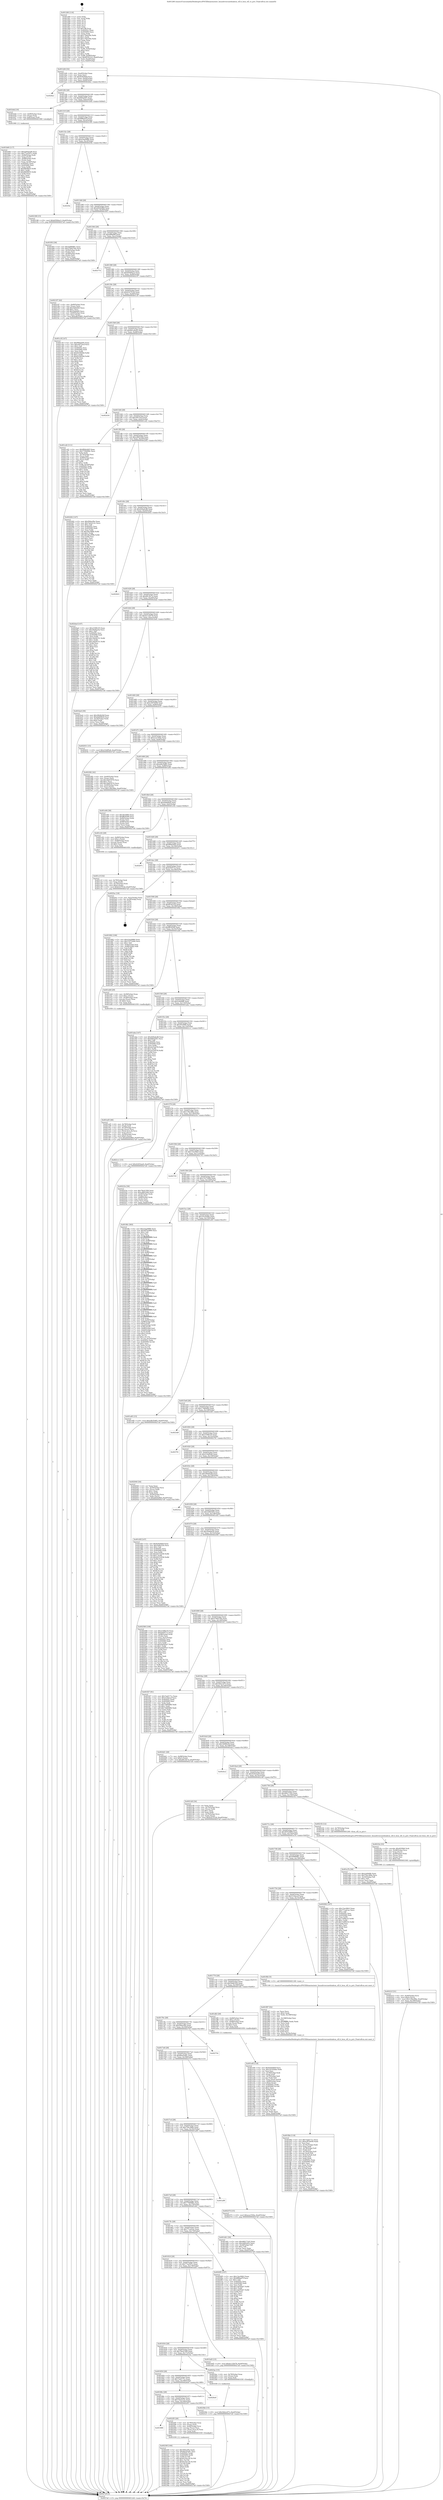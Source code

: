 digraph "0x401260" {
  label = "0x401260 (/mnt/c/Users/mathe/Desktop/tcc/POCII/binaries/extr_linuxdriversnetdsabcm_sf2.h_bcm_sf2_to_priv_Final-ollvm.out::main(0))"
  labelloc = "t"
  node[shape=record]

  Entry [label="",width=0.3,height=0.3,shape=circle,fillcolor=black,style=filled]
  "0x4012d4" [label="{
     0x4012d4 [32]\l
     | [instrs]\l
     &nbsp;&nbsp;0x4012d4 \<+6\>: mov -0xa0(%rbp),%eax\l
     &nbsp;&nbsp;0x4012da \<+2\>: mov %eax,%ecx\l
     &nbsp;&nbsp;0x4012dc \<+6\>: sub $0x8c820bbf,%ecx\l
     &nbsp;&nbsp;0x4012e2 \<+6\>: mov %eax,-0xb4(%rbp)\l
     &nbsp;&nbsp;0x4012e8 \<+6\>: mov %ecx,-0xb8(%rbp)\l
     &nbsp;&nbsp;0x4012ee \<+6\>: je 00000000004026a1 \<main+0x1441\>\l
  }"]
  "0x4026a1" [label="{
     0x4026a1\l
  }", style=dashed]
  "0x4012f4" [label="{
     0x4012f4 [28]\l
     | [instrs]\l
     &nbsp;&nbsp;0x4012f4 \<+5\>: jmp 00000000004012f9 \<main+0x99\>\l
     &nbsp;&nbsp;0x4012f9 \<+6\>: mov -0xb4(%rbp),%eax\l
     &nbsp;&nbsp;0x4012ff \<+5\>: sub $0x8d0ad3f1,%eax\l
     &nbsp;&nbsp;0x401304 \<+6\>: mov %eax,-0xbc(%rbp)\l
     &nbsp;&nbsp;0x40130a \<+6\>: je 0000000000401b4d \<main+0x8ed\>\l
  }"]
  Exit [label="",width=0.3,height=0.3,shape=circle,fillcolor=black,style=filled,peripheries=2]
  "0x401b4d" [label="{
     0x401b4d [19]\l
     | [instrs]\l
     &nbsp;&nbsp;0x401b4d \<+7\>: mov -0x90(%rbp),%rax\l
     &nbsp;&nbsp;0x401b54 \<+3\>: mov (%rax),%rax\l
     &nbsp;&nbsp;0x401b57 \<+4\>: mov 0x8(%rax),%rdi\l
     &nbsp;&nbsp;0x401b5b \<+5\>: call 0000000000401060 \<atoi@plt\>\l
     | [calls]\l
     &nbsp;&nbsp;0x401060 \{1\} (unknown)\l
  }"]
  "0x401310" [label="{
     0x401310 [28]\l
     | [instrs]\l
     &nbsp;&nbsp;0x401310 \<+5\>: jmp 0000000000401315 \<main+0xb5\>\l
     &nbsp;&nbsp;0x401315 \<+6\>: mov -0xb4(%rbp),%eax\l
     &nbsp;&nbsp;0x40131b \<+5\>: sub $0x8f8bad7f,%eax\l
     &nbsp;&nbsp;0x401320 \<+6\>: mov %eax,-0xc0(%rbp)\l
     &nbsp;&nbsp;0x401326 \<+6\>: je 0000000000402188 \<main+0xf28\>\l
  }"]
  "0x4023bb" [label="{
     0x4023bb [15]\l
     | [instrs]\l
     &nbsp;&nbsp;0x4023bb \<+10\>: movl $0x3b4ccd73,-0xa0(%rbp)\l
     &nbsp;&nbsp;0x4023c5 \<+5\>: jmp 00000000004027a9 \<main+0x1549\>\l
  }"]
  "0x402188" [label="{
     0x402188 [15]\l
     | [instrs]\l
     &nbsp;&nbsp;0x402188 \<+10\>: movl $0xb0584ac3,-0xa0(%rbp)\l
     &nbsp;&nbsp;0x402192 \<+5\>: jmp 00000000004027a9 \<main+0x1549\>\l
  }"]
  "0x40132c" [label="{
     0x40132c [28]\l
     | [instrs]\l
     &nbsp;&nbsp;0x40132c \<+5\>: jmp 0000000000401331 \<main+0xd1\>\l
     &nbsp;&nbsp;0x401331 \<+6\>: mov -0xb4(%rbp),%eax\l
     &nbsp;&nbsp;0x401337 \<+5\>: sub $0xa3ae0986,%eax\l
     &nbsp;&nbsp;0x40133c \<+6\>: mov %eax,-0xc4(%rbp)\l
     &nbsp;&nbsp;0x401342 \<+6\>: je 00000000004025fe \<main+0x139e\>\l
  }"]
  "0x40230f" [label="{
     0x40230f [100]\l
     | [instrs]\l
     &nbsp;&nbsp;0x40230f \<+5\>: mov $0x584ecf0e,%edx\l
     &nbsp;&nbsp;0x402314 \<+5\>: mov $0x6be43a81,%esi\l
     &nbsp;&nbsp;0x402319 \<+8\>: mov 0x40505c,%r8d\l
     &nbsp;&nbsp;0x402321 \<+8\>: mov 0x405060,%r9d\l
     &nbsp;&nbsp;0x402329 \<+3\>: mov %r8d,%r10d\l
     &nbsp;&nbsp;0x40232c \<+7\>: add $0x9c25ec34,%r10d\l
     &nbsp;&nbsp;0x402333 \<+4\>: sub $0x1,%r10d\l
     &nbsp;&nbsp;0x402337 \<+7\>: sub $0x9c25ec34,%r10d\l
     &nbsp;&nbsp;0x40233e \<+4\>: imul %r10d,%r8d\l
     &nbsp;&nbsp;0x402342 \<+4\>: and $0x1,%r8d\l
     &nbsp;&nbsp;0x402346 \<+4\>: cmp $0x0,%r8d\l
     &nbsp;&nbsp;0x40234a \<+4\>: sete %r11b\l
     &nbsp;&nbsp;0x40234e \<+4\>: cmp $0xa,%r9d\l
     &nbsp;&nbsp;0x402352 \<+3\>: setl %bl\l
     &nbsp;&nbsp;0x402355 \<+3\>: mov %r11b,%r14b\l
     &nbsp;&nbsp;0x402358 \<+3\>: and %bl,%r14b\l
     &nbsp;&nbsp;0x40235b \<+3\>: xor %bl,%r11b\l
     &nbsp;&nbsp;0x40235e \<+3\>: or %r11b,%r14b\l
     &nbsp;&nbsp;0x402361 \<+4\>: test $0x1,%r14b\l
     &nbsp;&nbsp;0x402365 \<+3\>: cmovne %esi,%edx\l
     &nbsp;&nbsp;0x402368 \<+6\>: mov %edx,-0xa0(%rbp)\l
     &nbsp;&nbsp;0x40236e \<+5\>: jmp 00000000004027a9 \<main+0x1549\>\l
  }"]
  "0x4025fe" [label="{
     0x4025fe\l
  }", style=dashed]
  "0x401348" [label="{
     0x401348 [28]\l
     | [instrs]\l
     &nbsp;&nbsp;0x401348 \<+5\>: jmp 000000000040134d \<main+0xed\>\l
     &nbsp;&nbsp;0x40134d \<+6\>: mov -0xb4(%rbp),%eax\l
     &nbsp;&nbsp;0x401353 \<+5\>: sub $0xa820e8b9,%eax\l
     &nbsp;&nbsp;0x401358 \<+6\>: mov %eax,-0xc8(%rbp)\l
     &nbsp;&nbsp;0x40135e \<+6\>: je 0000000000401f03 \<main+0xca3\>\l
  }"]
  "0x401888" [label="{
     0x401888\l
  }", style=dashed]
  "0x401f03" [label="{
     0x401f03 [36]\l
     | [instrs]\l
     &nbsp;&nbsp;0x401f03 \<+5\>: mov $0x4d990f61,%eax\l
     &nbsp;&nbsp;0x401f08 \<+5\>: mov $0x37902764,%ecx\l
     &nbsp;&nbsp;0x401f0d \<+4\>: mov -0x50(%rbp),%rdx\l
     &nbsp;&nbsp;0x401f11 \<+2\>: mov (%rdx),%esi\l
     &nbsp;&nbsp;0x401f13 \<+4\>: mov -0x58(%rbp),%rdx\l
     &nbsp;&nbsp;0x401f17 \<+2\>: cmp (%rdx),%esi\l
     &nbsp;&nbsp;0x401f19 \<+3\>: cmovl %ecx,%eax\l
     &nbsp;&nbsp;0x401f1c \<+6\>: mov %eax,-0xa0(%rbp)\l
     &nbsp;&nbsp;0x401f22 \<+5\>: jmp 00000000004027a9 \<main+0x1549\>\l
  }"]
  "0x401364" [label="{
     0x401364 [28]\l
     | [instrs]\l
     &nbsp;&nbsp;0x401364 \<+5\>: jmp 0000000000401369 \<main+0x109\>\l
     &nbsp;&nbsp;0x401369 \<+6\>: mov -0xb4(%rbp),%eax\l
     &nbsp;&nbsp;0x40136f \<+5\>: sub $0xaf8fa98f,%eax\l
     &nbsp;&nbsp;0x401374 \<+6\>: mov %eax,-0xcc(%rbp)\l
     &nbsp;&nbsp;0x40137a \<+6\>: je 000000000040277d \<main+0x151d\>\l
  }"]
  "0x4022f5" [label="{
     0x4022f5 [26]\l
     | [instrs]\l
     &nbsp;&nbsp;0x4022f5 \<+4\>: mov -0x78(%rbp),%rax\l
     &nbsp;&nbsp;0x4022f9 \<+3\>: mov (%rax),%rax\l
     &nbsp;&nbsp;0x4022fc \<+4\>: mov -0x40(%rbp),%rcx\l
     &nbsp;&nbsp;0x402300 \<+3\>: movslq (%rcx),%rcx\l
     &nbsp;&nbsp;0x402303 \<+4\>: mov (%rax,%rcx,8),%rax\l
     &nbsp;&nbsp;0x402307 \<+3\>: mov %rax,%rdi\l
     &nbsp;&nbsp;0x40230a \<+5\>: call 0000000000401030 \<free@plt\>\l
     | [calls]\l
     &nbsp;&nbsp;0x401030 \{1\} (unknown)\l
  }"]
  "0x40277d" [label="{
     0x40277d\l
  }", style=dashed]
  "0x401380" [label="{
     0x401380 [28]\l
     | [instrs]\l
     &nbsp;&nbsp;0x401380 \<+5\>: jmp 0000000000401385 \<main+0x125\>\l
     &nbsp;&nbsp;0x401385 \<+6\>: mov -0xb4(%rbp),%eax\l
     &nbsp;&nbsp;0x40138b \<+5\>: sub $0xb0584ac3,%eax\l
     &nbsp;&nbsp;0x401390 \<+6\>: mov %eax,-0xd0(%rbp)\l
     &nbsp;&nbsp;0x401396 \<+6\>: je 0000000000402197 \<main+0xf37\>\l
  }"]
  "0x40186c" [label="{
     0x40186c [28]\l
     | [instrs]\l
     &nbsp;&nbsp;0x40186c \<+5\>: jmp 0000000000401871 \<main+0x611\>\l
     &nbsp;&nbsp;0x401871 \<+6\>: mov -0xb4(%rbp),%eax\l
     &nbsp;&nbsp;0x401877 \<+5\>: sub $0x7eb2212c,%eax\l
     &nbsp;&nbsp;0x40187c \<+6\>: mov %eax,-0x184(%rbp)\l
     &nbsp;&nbsp;0x401882 \<+6\>: je 00000000004022f5 \<main+0x1095\>\l
  }"]
  "0x402197" [label="{
     0x402197 [42]\l
     | [instrs]\l
     &nbsp;&nbsp;0x402197 \<+4\>: mov -0x60(%rbp),%rax\l
     &nbsp;&nbsp;0x40219b \<+2\>: mov (%rax),%ecx\l
     &nbsp;&nbsp;0x40219d \<+6\>: add $0x54de6d5,%ecx\l
     &nbsp;&nbsp;0x4021a3 \<+3\>: add $0x1,%ecx\l
     &nbsp;&nbsp;0x4021a6 \<+6\>: sub $0x54de6d5,%ecx\l
     &nbsp;&nbsp;0x4021ac \<+4\>: mov -0x60(%rbp),%rax\l
     &nbsp;&nbsp;0x4021b0 \<+2\>: mov %ecx,(%rax)\l
     &nbsp;&nbsp;0x4021b2 \<+10\>: movl $0xedb35d65,-0xa0(%rbp)\l
     &nbsp;&nbsp;0x4021bc \<+5\>: jmp 00000000004027a9 \<main+0x1549\>\l
  }"]
  "0x40139c" [label="{
     0x40139c [28]\l
     | [instrs]\l
     &nbsp;&nbsp;0x40139c \<+5\>: jmp 00000000004013a1 \<main+0x141\>\l
     &nbsp;&nbsp;0x4013a1 \<+6\>: mov -0xb4(%rbp),%eax\l
     &nbsp;&nbsp;0x4013a7 \<+5\>: sub $0xb327f12d,%eax\l
     &nbsp;&nbsp;0x4013ac \<+6\>: mov %eax,-0xd4(%rbp)\l
     &nbsp;&nbsp;0x4013b2 \<+6\>: je 0000000000401c3f \<main+0x9df\>\l
  }"]
  "0x4026e9" [label="{
     0x4026e9\l
  }", style=dashed]
  "0x401c3f" [label="{
     0x401c3f [147]\l
     | [instrs]\l
     &nbsp;&nbsp;0x401c3f \<+5\>: mov $0xf90dc6d5,%eax\l
     &nbsp;&nbsp;0x401c44 \<+5\>: mov $0xc0073ecf,%ecx\l
     &nbsp;&nbsp;0x401c49 \<+2\>: mov $0x1,%dl\l
     &nbsp;&nbsp;0x401c4b \<+7\>: mov 0x40505c,%esi\l
     &nbsp;&nbsp;0x401c52 \<+7\>: mov 0x405060,%edi\l
     &nbsp;&nbsp;0x401c59 \<+3\>: mov %esi,%r8d\l
     &nbsp;&nbsp;0x401c5c \<+7\>: add $0x6334f29d,%r8d\l
     &nbsp;&nbsp;0x401c63 \<+4\>: sub $0x1,%r8d\l
     &nbsp;&nbsp;0x401c67 \<+7\>: sub $0x6334f29d,%r8d\l
     &nbsp;&nbsp;0x401c6e \<+4\>: imul %r8d,%esi\l
     &nbsp;&nbsp;0x401c72 \<+3\>: and $0x1,%esi\l
     &nbsp;&nbsp;0x401c75 \<+3\>: cmp $0x0,%esi\l
     &nbsp;&nbsp;0x401c78 \<+4\>: sete %r9b\l
     &nbsp;&nbsp;0x401c7c \<+3\>: cmp $0xa,%edi\l
     &nbsp;&nbsp;0x401c7f \<+4\>: setl %r10b\l
     &nbsp;&nbsp;0x401c83 \<+3\>: mov %r9b,%r11b\l
     &nbsp;&nbsp;0x401c86 \<+4\>: xor $0xff,%r11b\l
     &nbsp;&nbsp;0x401c8a \<+3\>: mov %r10b,%bl\l
     &nbsp;&nbsp;0x401c8d \<+3\>: xor $0xff,%bl\l
     &nbsp;&nbsp;0x401c90 \<+3\>: xor $0x1,%dl\l
     &nbsp;&nbsp;0x401c93 \<+3\>: mov %r11b,%r14b\l
     &nbsp;&nbsp;0x401c96 \<+4\>: and $0xff,%r14b\l
     &nbsp;&nbsp;0x401c9a \<+3\>: and %dl,%r9b\l
     &nbsp;&nbsp;0x401c9d \<+3\>: mov %bl,%r15b\l
     &nbsp;&nbsp;0x401ca0 \<+4\>: and $0xff,%r15b\l
     &nbsp;&nbsp;0x401ca4 \<+3\>: and %dl,%r10b\l
     &nbsp;&nbsp;0x401ca7 \<+3\>: or %r9b,%r14b\l
     &nbsp;&nbsp;0x401caa \<+3\>: or %r10b,%r15b\l
     &nbsp;&nbsp;0x401cad \<+3\>: xor %r15b,%r14b\l
     &nbsp;&nbsp;0x401cb0 \<+3\>: or %bl,%r11b\l
     &nbsp;&nbsp;0x401cb3 \<+4\>: xor $0xff,%r11b\l
     &nbsp;&nbsp;0x401cb7 \<+3\>: or $0x1,%dl\l
     &nbsp;&nbsp;0x401cba \<+3\>: and %dl,%r11b\l
     &nbsp;&nbsp;0x401cbd \<+3\>: or %r11b,%r14b\l
     &nbsp;&nbsp;0x401cc0 \<+4\>: test $0x1,%r14b\l
     &nbsp;&nbsp;0x401cc4 \<+3\>: cmovne %ecx,%eax\l
     &nbsp;&nbsp;0x401cc7 \<+6\>: mov %eax,-0xa0(%rbp)\l
     &nbsp;&nbsp;0x401ccd \<+5\>: jmp 00000000004027a9 \<main+0x1549\>\l
  }"]
  "0x4013b8" [label="{
     0x4013b8 [28]\l
     | [instrs]\l
     &nbsp;&nbsp;0x4013b8 \<+5\>: jmp 00000000004013bd \<main+0x15d\>\l
     &nbsp;&nbsp;0x4013bd \<+6\>: mov -0xb4(%rbp),%eax\l
     &nbsp;&nbsp;0x4013c3 \<+5\>: sub $0xbb1a4e45,%eax\l
     &nbsp;&nbsp;0x4013c8 \<+6\>: mov %eax,-0xd8(%rbp)\l
     &nbsp;&nbsp;0x4013ce \<+6\>: je 0000000000402434 \<main+0x11d4\>\l
  }"]
  "0x401850" [label="{
     0x401850 [28]\l
     | [instrs]\l
     &nbsp;&nbsp;0x401850 \<+5\>: jmp 0000000000401855 \<main+0x5f5\>\l
     &nbsp;&nbsp;0x401855 \<+6\>: mov -0xb4(%rbp),%eax\l
     &nbsp;&nbsp;0x40185b \<+5\>: sub $0x7ea0171c,%eax\l
     &nbsp;&nbsp;0x401860 \<+6\>: mov %eax,-0x180(%rbp)\l
     &nbsp;&nbsp;0x401866 \<+6\>: je 00000000004026e9 \<main+0x1489\>\l
  }"]
  "0x402434" [label="{
     0x402434\l
  }", style=dashed]
  "0x4013d4" [label="{
     0x4013d4 [28]\l
     | [instrs]\l
     &nbsp;&nbsp;0x4013d4 \<+5\>: jmp 00000000004013d9 \<main+0x179\>\l
     &nbsp;&nbsp;0x4013d9 \<+6\>: mov -0xb4(%rbp),%eax\l
     &nbsp;&nbsp;0x4013df \<+5\>: sub $0xc0073ecf,%eax\l
     &nbsp;&nbsp;0x4013e4 \<+6\>: mov %eax,-0xdc(%rbp)\l
     &nbsp;&nbsp;0x4013ea \<+6\>: je 0000000000401cd2 \<main+0xa72\>\l
  }"]
  "0x4023ac" [label="{
     0x4023ac [15]\l
     | [instrs]\l
     &nbsp;&nbsp;0x4023ac \<+4\>: mov -0x78(%rbp),%rax\l
     &nbsp;&nbsp;0x4023b0 \<+3\>: mov (%rax),%rax\l
     &nbsp;&nbsp;0x4023b3 \<+3\>: mov %rax,%rdi\l
     &nbsp;&nbsp;0x4023b6 \<+5\>: call 0000000000401030 \<free@plt\>\l
     | [calls]\l
     &nbsp;&nbsp;0x401030 \{1\} (unknown)\l
  }"]
  "0x401cd2" [label="{
     0x401cd2 [111]\l
     | [instrs]\l
     &nbsp;&nbsp;0x401cd2 \<+5\>: mov $0xf90dc6d5,%eax\l
     &nbsp;&nbsp;0x401cd7 \<+5\>: mov $0x770b908c,%ecx\l
     &nbsp;&nbsp;0x401cdc \<+2\>: xor %edx,%edx\l
     &nbsp;&nbsp;0x401cde \<+4\>: mov -0x70(%rbp),%rsi\l
     &nbsp;&nbsp;0x401ce2 \<+2\>: mov (%rsi),%edi\l
     &nbsp;&nbsp;0x401ce4 \<+4\>: mov -0x80(%rbp),%rsi\l
     &nbsp;&nbsp;0x401ce8 \<+2\>: cmp (%rsi),%edi\l
     &nbsp;&nbsp;0x401cea \<+4\>: setl %r8b\l
     &nbsp;&nbsp;0x401cee \<+4\>: and $0x1,%r8b\l
     &nbsp;&nbsp;0x401cf2 \<+4\>: mov %r8b,-0x2d(%rbp)\l
     &nbsp;&nbsp;0x401cf6 \<+7\>: mov 0x40505c,%edi\l
     &nbsp;&nbsp;0x401cfd \<+8\>: mov 0x405060,%r9d\l
     &nbsp;&nbsp;0x401d05 \<+3\>: sub $0x1,%edx\l
     &nbsp;&nbsp;0x401d08 \<+3\>: mov %edi,%r10d\l
     &nbsp;&nbsp;0x401d0b \<+3\>: add %edx,%r10d\l
     &nbsp;&nbsp;0x401d0e \<+4\>: imul %r10d,%edi\l
     &nbsp;&nbsp;0x401d12 \<+3\>: and $0x1,%edi\l
     &nbsp;&nbsp;0x401d15 \<+3\>: cmp $0x0,%edi\l
     &nbsp;&nbsp;0x401d18 \<+4\>: sete %r8b\l
     &nbsp;&nbsp;0x401d1c \<+4\>: cmp $0xa,%r9d\l
     &nbsp;&nbsp;0x401d20 \<+4\>: setl %r11b\l
     &nbsp;&nbsp;0x401d24 \<+3\>: mov %r8b,%bl\l
     &nbsp;&nbsp;0x401d27 \<+3\>: and %r11b,%bl\l
     &nbsp;&nbsp;0x401d2a \<+3\>: xor %r11b,%r8b\l
     &nbsp;&nbsp;0x401d2d \<+3\>: or %r8b,%bl\l
     &nbsp;&nbsp;0x401d30 \<+3\>: test $0x1,%bl\l
     &nbsp;&nbsp;0x401d33 \<+3\>: cmovne %ecx,%eax\l
     &nbsp;&nbsp;0x401d36 \<+6\>: mov %eax,-0xa0(%rbp)\l
     &nbsp;&nbsp;0x401d3c \<+5\>: jmp 00000000004027a9 \<main+0x1549\>\l
  }"]
  "0x4013f0" [label="{
     0x4013f0 [28]\l
     | [instrs]\l
     &nbsp;&nbsp;0x4013f0 \<+5\>: jmp 00000000004013f5 \<main+0x195\>\l
     &nbsp;&nbsp;0x4013f5 \<+6\>: mov -0xb4(%rbp),%eax\l
     &nbsp;&nbsp;0x4013fb \<+5\>: sub $0xcd681b9d,%eax\l
     &nbsp;&nbsp;0x401400 \<+6\>: mov %eax,-0xe0(%rbp)\l
     &nbsp;&nbsp;0x401406 \<+6\>: je 0000000000402262 \<main+0x1002\>\l
  }"]
  "0x40221f" [label="{
     0x40221f [31]\l
     | [instrs]\l
     &nbsp;&nbsp;0x40221f \<+4\>: mov -0x40(%rbp),%rcx\l
     &nbsp;&nbsp;0x402223 \<+6\>: movl $0x0,(%rcx)\l
     &nbsp;&nbsp;0x402229 \<+10\>: movl $0x139ec89a,-0xa0(%rbp)\l
     &nbsp;&nbsp;0x402233 \<+6\>: mov %eax,-0x190(%rbp)\l
     &nbsp;&nbsp;0x402239 \<+5\>: jmp 00000000004027a9 \<main+0x1549\>\l
  }"]
  "0x402262" [label="{
     0x402262 [147]\l
     | [instrs]\l
     &nbsp;&nbsp;0x402262 \<+5\>: mov $0x584ecf0e,%eax\l
     &nbsp;&nbsp;0x402267 \<+5\>: mov $0x7eb2212c,%ecx\l
     &nbsp;&nbsp;0x40226c \<+2\>: mov $0x1,%dl\l
     &nbsp;&nbsp;0x40226e \<+7\>: mov 0x40505c,%esi\l
     &nbsp;&nbsp;0x402275 \<+7\>: mov 0x405060,%edi\l
     &nbsp;&nbsp;0x40227c \<+3\>: mov %esi,%r8d\l
     &nbsp;&nbsp;0x40227f \<+7\>: sub $0x3bccf99b,%r8d\l
     &nbsp;&nbsp;0x402286 \<+4\>: sub $0x1,%r8d\l
     &nbsp;&nbsp;0x40228a \<+7\>: add $0x3bccf99b,%r8d\l
     &nbsp;&nbsp;0x402291 \<+4\>: imul %r8d,%esi\l
     &nbsp;&nbsp;0x402295 \<+3\>: and $0x1,%esi\l
     &nbsp;&nbsp;0x402298 \<+3\>: cmp $0x0,%esi\l
     &nbsp;&nbsp;0x40229b \<+4\>: sete %r9b\l
     &nbsp;&nbsp;0x40229f \<+3\>: cmp $0xa,%edi\l
     &nbsp;&nbsp;0x4022a2 \<+4\>: setl %r10b\l
     &nbsp;&nbsp;0x4022a6 \<+3\>: mov %r9b,%r11b\l
     &nbsp;&nbsp;0x4022a9 \<+4\>: xor $0xff,%r11b\l
     &nbsp;&nbsp;0x4022ad \<+3\>: mov %r10b,%bl\l
     &nbsp;&nbsp;0x4022b0 \<+3\>: xor $0xff,%bl\l
     &nbsp;&nbsp;0x4022b3 \<+3\>: xor $0x1,%dl\l
     &nbsp;&nbsp;0x4022b6 \<+3\>: mov %r11b,%r14b\l
     &nbsp;&nbsp;0x4022b9 \<+4\>: and $0xff,%r14b\l
     &nbsp;&nbsp;0x4022bd \<+3\>: and %dl,%r9b\l
     &nbsp;&nbsp;0x4022c0 \<+3\>: mov %bl,%r15b\l
     &nbsp;&nbsp;0x4022c3 \<+4\>: and $0xff,%r15b\l
     &nbsp;&nbsp;0x4022c7 \<+3\>: and %dl,%r10b\l
     &nbsp;&nbsp;0x4022ca \<+3\>: or %r9b,%r14b\l
     &nbsp;&nbsp;0x4022cd \<+3\>: or %r10b,%r15b\l
     &nbsp;&nbsp;0x4022d0 \<+3\>: xor %r15b,%r14b\l
     &nbsp;&nbsp;0x4022d3 \<+3\>: or %bl,%r11b\l
     &nbsp;&nbsp;0x4022d6 \<+4\>: xor $0xff,%r11b\l
     &nbsp;&nbsp;0x4022da \<+3\>: or $0x1,%dl\l
     &nbsp;&nbsp;0x4022dd \<+3\>: and %dl,%r11b\l
     &nbsp;&nbsp;0x4022e0 \<+3\>: or %r11b,%r14b\l
     &nbsp;&nbsp;0x4022e3 \<+4\>: test $0x1,%r14b\l
     &nbsp;&nbsp;0x4022e7 \<+3\>: cmovne %ecx,%eax\l
     &nbsp;&nbsp;0x4022ea \<+6\>: mov %eax,-0xa0(%rbp)\l
     &nbsp;&nbsp;0x4022f0 \<+5\>: jmp 00000000004027a9 \<main+0x1549\>\l
  }"]
  "0x40140c" [label="{
     0x40140c [28]\l
     | [instrs]\l
     &nbsp;&nbsp;0x40140c \<+5\>: jmp 0000000000401411 \<main+0x1b1\>\l
     &nbsp;&nbsp;0x401411 \<+6\>: mov -0xb4(%rbp),%eax\l
     &nbsp;&nbsp;0x401417 \<+5\>: sub $0xd29adcd8,%eax\l
     &nbsp;&nbsp;0x40141c \<+6\>: mov %eax,-0xe4(%rbp)\l
     &nbsp;&nbsp;0x401422 \<+6\>: je 0000000000402643 \<main+0x13e3\>\l
  }"]
  "0x4021fe" [label="{
     0x4021fe [33]\l
     | [instrs]\l
     &nbsp;&nbsp;0x4021fe \<+10\>: movabs $0x4030b6,%rdi\l
     &nbsp;&nbsp;0x402208 \<+4\>: mov -0x48(%rbp),%rcx\l
     &nbsp;&nbsp;0x40220c \<+3\>: mov %rax,(%rcx)\l
     &nbsp;&nbsp;0x40220f \<+4\>: mov -0x48(%rbp),%rax\l
     &nbsp;&nbsp;0x402213 \<+3\>: mov (%rax),%rax\l
     &nbsp;&nbsp;0x402216 \<+2\>: mov (%rax),%esi\l
     &nbsp;&nbsp;0x402218 \<+2\>: mov $0x0,%al\l
     &nbsp;&nbsp;0x40221a \<+5\>: call 0000000000401040 \<printf@plt\>\l
     | [calls]\l
     &nbsp;&nbsp;0x401040 \{1\} (unknown)\l
  }"]
  "0x402643" [label="{
     0x402643\l
  }", style=dashed]
  "0x401428" [label="{
     0x401428 [28]\l
     | [instrs]\l
     &nbsp;&nbsp;0x401428 \<+5\>: jmp 000000000040142d \<main+0x1cd\>\l
     &nbsp;&nbsp;0x40142d \<+6\>: mov -0xb4(%rbp),%eax\l
     &nbsp;&nbsp;0x401433 \<+5\>: sub $0xd913fc7a,%eax\l
     &nbsp;&nbsp;0x401438 \<+6\>: mov %eax,-0xe8(%rbp)\l
     &nbsp;&nbsp;0x40143e \<+6\>: je 00000000004024ed \<main+0x128d\>\l
  }"]
  "0x401fbb" [label="{
     0x401fbb [118]\l
     | [instrs]\l
     &nbsp;&nbsp;0x401fbb \<+5\>: mov $0x7ea0171c,%ecx\l
     &nbsp;&nbsp;0x401fc0 \<+5\>: mov $0xe387b058,%edx\l
     &nbsp;&nbsp;0x401fc5 \<+2\>: xor %esi,%esi\l
     &nbsp;&nbsp;0x401fc7 \<+6\>: mov -0x18c(%rbp),%edi\l
     &nbsp;&nbsp;0x401fcd \<+3\>: imul %eax,%edi\l
     &nbsp;&nbsp;0x401fd0 \<+4\>: mov -0x78(%rbp),%r8\l
     &nbsp;&nbsp;0x401fd4 \<+3\>: mov (%r8),%r8\l
     &nbsp;&nbsp;0x401fd7 \<+4\>: mov -0x70(%rbp),%r9\l
     &nbsp;&nbsp;0x401fdb \<+3\>: movslq (%r9),%r9\l
     &nbsp;&nbsp;0x401fde \<+4\>: mov (%r8,%r9,8),%r8\l
     &nbsp;&nbsp;0x401fe2 \<+3\>: mov (%r8),%r8\l
     &nbsp;&nbsp;0x401fe5 \<+3\>: mov %edi,(%r8)\l
     &nbsp;&nbsp;0x401fe8 \<+7\>: mov 0x40505c,%eax\l
     &nbsp;&nbsp;0x401fef \<+7\>: mov 0x405060,%edi\l
     &nbsp;&nbsp;0x401ff6 \<+3\>: sub $0x1,%esi\l
     &nbsp;&nbsp;0x401ff9 \<+3\>: mov %eax,%r10d\l
     &nbsp;&nbsp;0x401ffc \<+3\>: add %esi,%r10d\l
     &nbsp;&nbsp;0x401fff \<+4\>: imul %r10d,%eax\l
     &nbsp;&nbsp;0x402003 \<+3\>: and $0x1,%eax\l
     &nbsp;&nbsp;0x402006 \<+3\>: cmp $0x0,%eax\l
     &nbsp;&nbsp;0x402009 \<+4\>: sete %r11b\l
     &nbsp;&nbsp;0x40200d \<+3\>: cmp $0xa,%edi\l
     &nbsp;&nbsp;0x402010 \<+3\>: setl %bl\l
     &nbsp;&nbsp;0x402013 \<+3\>: mov %r11b,%r14b\l
     &nbsp;&nbsp;0x402016 \<+3\>: and %bl,%r14b\l
     &nbsp;&nbsp;0x402019 \<+3\>: xor %bl,%r11b\l
     &nbsp;&nbsp;0x40201c \<+3\>: or %r11b,%r14b\l
     &nbsp;&nbsp;0x40201f \<+4\>: test $0x1,%r14b\l
     &nbsp;&nbsp;0x402023 \<+3\>: cmovne %edx,%ecx\l
     &nbsp;&nbsp;0x402026 \<+6\>: mov %ecx,-0xa0(%rbp)\l
     &nbsp;&nbsp;0x40202c \<+5\>: jmp 00000000004027a9 \<main+0x1549\>\l
  }"]
  "0x4024ed" [label="{
     0x4024ed [147]\l
     | [instrs]\l
     &nbsp;&nbsp;0x4024ed \<+5\>: mov $0x2169b1f3,%eax\l
     &nbsp;&nbsp;0x4024f2 \<+5\>: mov $0x30a6aa3a,%ecx\l
     &nbsp;&nbsp;0x4024f7 \<+2\>: mov $0x1,%dl\l
     &nbsp;&nbsp;0x4024f9 \<+7\>: mov 0x40505c,%esi\l
     &nbsp;&nbsp;0x402500 \<+7\>: mov 0x405060,%edi\l
     &nbsp;&nbsp;0x402507 \<+3\>: mov %esi,%r8d\l
     &nbsp;&nbsp;0x40250a \<+7\>: add $0x14b26151,%r8d\l
     &nbsp;&nbsp;0x402511 \<+4\>: sub $0x1,%r8d\l
     &nbsp;&nbsp;0x402515 \<+7\>: sub $0x14b26151,%r8d\l
     &nbsp;&nbsp;0x40251c \<+4\>: imul %r8d,%esi\l
     &nbsp;&nbsp;0x402520 \<+3\>: and $0x1,%esi\l
     &nbsp;&nbsp;0x402523 \<+3\>: cmp $0x0,%esi\l
     &nbsp;&nbsp;0x402526 \<+4\>: sete %r9b\l
     &nbsp;&nbsp;0x40252a \<+3\>: cmp $0xa,%edi\l
     &nbsp;&nbsp;0x40252d \<+4\>: setl %r10b\l
     &nbsp;&nbsp;0x402531 \<+3\>: mov %r9b,%r11b\l
     &nbsp;&nbsp;0x402534 \<+4\>: xor $0xff,%r11b\l
     &nbsp;&nbsp;0x402538 \<+3\>: mov %r10b,%bl\l
     &nbsp;&nbsp;0x40253b \<+3\>: xor $0xff,%bl\l
     &nbsp;&nbsp;0x40253e \<+3\>: xor $0x1,%dl\l
     &nbsp;&nbsp;0x402541 \<+3\>: mov %r11b,%r14b\l
     &nbsp;&nbsp;0x402544 \<+4\>: and $0xff,%r14b\l
     &nbsp;&nbsp;0x402548 \<+3\>: and %dl,%r9b\l
     &nbsp;&nbsp;0x40254b \<+3\>: mov %bl,%r15b\l
     &nbsp;&nbsp;0x40254e \<+4\>: and $0xff,%r15b\l
     &nbsp;&nbsp;0x402552 \<+3\>: and %dl,%r10b\l
     &nbsp;&nbsp;0x402555 \<+3\>: or %r9b,%r14b\l
     &nbsp;&nbsp;0x402558 \<+3\>: or %r10b,%r15b\l
     &nbsp;&nbsp;0x40255b \<+3\>: xor %r15b,%r14b\l
     &nbsp;&nbsp;0x40255e \<+3\>: or %bl,%r11b\l
     &nbsp;&nbsp;0x402561 \<+4\>: xor $0xff,%r11b\l
     &nbsp;&nbsp;0x402565 \<+3\>: or $0x1,%dl\l
     &nbsp;&nbsp;0x402568 \<+3\>: and %dl,%r11b\l
     &nbsp;&nbsp;0x40256b \<+3\>: or %r11b,%r14b\l
     &nbsp;&nbsp;0x40256e \<+4\>: test $0x1,%r14b\l
     &nbsp;&nbsp;0x402572 \<+3\>: cmovne %ecx,%eax\l
     &nbsp;&nbsp;0x402575 \<+6\>: mov %eax,-0xa0(%rbp)\l
     &nbsp;&nbsp;0x40257b \<+5\>: jmp 00000000004027a9 \<main+0x1549\>\l
  }"]
  "0x401444" [label="{
     0x401444 [28]\l
     | [instrs]\l
     &nbsp;&nbsp;0x401444 \<+5\>: jmp 0000000000401449 \<main+0x1e9\>\l
     &nbsp;&nbsp;0x401449 \<+6\>: mov -0xb4(%rbp),%eax\l
     &nbsp;&nbsp;0x40144f \<+5\>: sub $0xdc132b79,%eax\l
     &nbsp;&nbsp;0x401454 \<+6\>: mov %eax,-0xec(%rbp)\l
     &nbsp;&nbsp;0x40145a \<+6\>: je 0000000000401be4 \<main+0x984\>\l
  }"]
  "0x401f87" [label="{
     0x401f87 [52]\l
     | [instrs]\l
     &nbsp;&nbsp;0x401f87 \<+2\>: xor %ecx,%ecx\l
     &nbsp;&nbsp;0x401f89 \<+5\>: mov $0x2,%edx\l
     &nbsp;&nbsp;0x401f8e \<+6\>: mov %edx,-0x188(%rbp)\l
     &nbsp;&nbsp;0x401f94 \<+1\>: cltd\l
     &nbsp;&nbsp;0x401f95 \<+6\>: mov -0x188(%rbp),%esi\l
     &nbsp;&nbsp;0x401f9b \<+2\>: idiv %esi\l
     &nbsp;&nbsp;0x401f9d \<+6\>: imul $0xfffffffe,%edx,%edx\l
     &nbsp;&nbsp;0x401fa3 \<+2\>: mov %ecx,%edi\l
     &nbsp;&nbsp;0x401fa5 \<+2\>: sub %edx,%edi\l
     &nbsp;&nbsp;0x401fa7 \<+2\>: mov %ecx,%edx\l
     &nbsp;&nbsp;0x401fa9 \<+3\>: sub $0x1,%edx\l
     &nbsp;&nbsp;0x401fac \<+2\>: add %edx,%edi\l
     &nbsp;&nbsp;0x401fae \<+2\>: sub %edi,%ecx\l
     &nbsp;&nbsp;0x401fb0 \<+6\>: mov %ecx,-0x18c(%rbp)\l
     &nbsp;&nbsp;0x401fb6 \<+5\>: call 0000000000401160 \<next_i\>\l
     | [calls]\l
     &nbsp;&nbsp;0x401160 \{1\} (/mnt/c/Users/mathe/Desktop/tcc/POCII/binaries/extr_linuxdriversnetdsabcm_sf2.h_bcm_sf2_to_priv_Final-ollvm.out::next_i)\l
  }"]
  "0x401be4" [label="{
     0x401be4 [30]\l
     | [instrs]\l
     &nbsp;&nbsp;0x401be4 \<+5\>: mov $0x26b4b2bf,%eax\l
     &nbsp;&nbsp;0x401be9 \<+5\>: mov $0xefa846e9,%ecx\l
     &nbsp;&nbsp;0x401bee \<+3\>: mov -0x34(%rbp),%edx\l
     &nbsp;&nbsp;0x401bf1 \<+3\>: cmp $0x0,%edx\l
     &nbsp;&nbsp;0x401bf4 \<+3\>: cmove %ecx,%eax\l
     &nbsp;&nbsp;0x401bf7 \<+6\>: mov %eax,-0xa0(%rbp)\l
     &nbsp;&nbsp;0x401bfd \<+5\>: jmp 00000000004027a9 \<main+0x1549\>\l
  }"]
  "0x401460" [label="{
     0x401460 [28]\l
     | [instrs]\l
     &nbsp;&nbsp;0x401460 \<+5\>: jmp 0000000000401465 \<main+0x205\>\l
     &nbsp;&nbsp;0x401465 \<+6\>: mov -0xb4(%rbp),%eax\l
     &nbsp;&nbsp;0x40146b \<+5\>: sub $0xe387b058,%eax\l
     &nbsp;&nbsp;0x401470 \<+6\>: mov %eax,-0xf0(%rbp)\l
     &nbsp;&nbsp;0x401476 \<+6\>: je 0000000000402031 \<main+0xdd1\>\l
  }"]
  "0x401ed5" [label="{
     0x401ed5 [46]\l
     | [instrs]\l
     &nbsp;&nbsp;0x401ed5 \<+4\>: mov -0x78(%rbp),%rdi\l
     &nbsp;&nbsp;0x401ed9 \<+3\>: mov (%rdi),%rdi\l
     &nbsp;&nbsp;0x401edc \<+4\>: mov -0x70(%rbp),%rcx\l
     &nbsp;&nbsp;0x401ee0 \<+3\>: movslq (%rcx),%rcx\l
     &nbsp;&nbsp;0x401ee3 \<+4\>: mov (%rdi,%rcx,8),%rcx\l
     &nbsp;&nbsp;0x401ee7 \<+3\>: mov %rax,(%rcx)\l
     &nbsp;&nbsp;0x401eea \<+4\>: mov -0x50(%rbp),%rax\l
     &nbsp;&nbsp;0x401eee \<+6\>: movl $0x0,(%rax)\l
     &nbsp;&nbsp;0x401ef4 \<+10\>: movl $0xa820e8b9,-0xa0(%rbp)\l
     &nbsp;&nbsp;0x401efe \<+5\>: jmp 00000000004027a9 \<main+0x1549\>\l
  }"]
  "0x402031" [label="{
     0x402031 [15]\l
     | [instrs]\l
     &nbsp;&nbsp;0x402031 \<+10\>: movl $0x216df5e6,-0xa0(%rbp)\l
     &nbsp;&nbsp;0x40203b \<+5\>: jmp 00000000004027a9 \<main+0x1549\>\l
  }"]
  "0x40147c" [label="{
     0x40147c [28]\l
     | [instrs]\l
     &nbsp;&nbsp;0x40147c \<+5\>: jmp 0000000000401481 \<main+0x221\>\l
     &nbsp;&nbsp;0x401481 \<+6\>: mov -0xb4(%rbp),%eax\l
     &nbsp;&nbsp;0x401487 \<+5\>: sub $0xeca1504e,%eax\l
     &nbsp;&nbsp;0x40148c \<+6\>: mov %eax,-0xf4(%rbp)\l
     &nbsp;&nbsp;0x401492 \<+6\>: je 0000000000402382 \<main+0x1122\>\l
  }"]
  "0x401e0f" [label="{
     0x401e0f [118]\l
     | [instrs]\l
     &nbsp;&nbsp;0x401e0f \<+5\>: mov $0x8c820bbf,%ecx\l
     &nbsp;&nbsp;0x401e14 \<+5\>: mov $0x16105dab,%edx\l
     &nbsp;&nbsp;0x401e19 \<+2\>: xor %esi,%esi\l
     &nbsp;&nbsp;0x401e1b \<+4\>: mov -0x78(%rbp),%rdi\l
     &nbsp;&nbsp;0x401e1f \<+3\>: mov (%rdi),%rdi\l
     &nbsp;&nbsp;0x401e22 \<+4\>: mov -0x70(%rbp),%r8\l
     &nbsp;&nbsp;0x401e26 \<+3\>: movslq (%r8),%r8\l
     &nbsp;&nbsp;0x401e29 \<+4\>: mov %rax,(%rdi,%r8,8)\l
     &nbsp;&nbsp;0x401e2d \<+4\>: mov -0x60(%rbp),%rax\l
     &nbsp;&nbsp;0x401e31 \<+6\>: movl $0x0,(%rax)\l
     &nbsp;&nbsp;0x401e37 \<+8\>: mov 0x40505c,%r9d\l
     &nbsp;&nbsp;0x401e3f \<+8\>: mov 0x405060,%r10d\l
     &nbsp;&nbsp;0x401e47 \<+3\>: sub $0x1,%esi\l
     &nbsp;&nbsp;0x401e4a \<+3\>: mov %r9d,%r11d\l
     &nbsp;&nbsp;0x401e4d \<+3\>: add %esi,%r11d\l
     &nbsp;&nbsp;0x401e50 \<+4\>: imul %r11d,%r9d\l
     &nbsp;&nbsp;0x401e54 \<+4\>: and $0x1,%r9d\l
     &nbsp;&nbsp;0x401e58 \<+4\>: cmp $0x0,%r9d\l
     &nbsp;&nbsp;0x401e5c \<+3\>: sete %bl\l
     &nbsp;&nbsp;0x401e5f \<+4\>: cmp $0xa,%r10d\l
     &nbsp;&nbsp;0x401e63 \<+4\>: setl %r14b\l
     &nbsp;&nbsp;0x401e67 \<+3\>: mov %bl,%r15b\l
     &nbsp;&nbsp;0x401e6a \<+3\>: and %r14b,%r15b\l
     &nbsp;&nbsp;0x401e6d \<+3\>: xor %r14b,%bl\l
     &nbsp;&nbsp;0x401e70 \<+3\>: or %bl,%r15b\l
     &nbsp;&nbsp;0x401e73 \<+4\>: test $0x1,%r15b\l
     &nbsp;&nbsp;0x401e77 \<+3\>: cmovne %edx,%ecx\l
     &nbsp;&nbsp;0x401e7a \<+6\>: mov %ecx,-0xa0(%rbp)\l
     &nbsp;&nbsp;0x401e80 \<+5\>: jmp 00000000004027a9 \<main+0x1549\>\l
  }"]
  "0x402382" [label="{
     0x402382 [42]\l
     | [instrs]\l
     &nbsp;&nbsp;0x402382 \<+4\>: mov -0x40(%rbp),%rax\l
     &nbsp;&nbsp;0x402386 \<+2\>: mov (%rax),%ecx\l
     &nbsp;&nbsp;0x402388 \<+6\>: sub $0x3da01674,%ecx\l
     &nbsp;&nbsp;0x40238e \<+3\>: add $0x1,%ecx\l
     &nbsp;&nbsp;0x402391 \<+6\>: add $0x3da01674,%ecx\l
     &nbsp;&nbsp;0x402397 \<+4\>: mov -0x40(%rbp),%rax\l
     &nbsp;&nbsp;0x40239b \<+2\>: mov %ecx,(%rax)\l
     &nbsp;&nbsp;0x40239d \<+10\>: movl $0x139ec89a,-0xa0(%rbp)\l
     &nbsp;&nbsp;0x4023a7 \<+5\>: jmp 00000000004027a9 \<main+0x1549\>\l
  }"]
  "0x401498" [label="{
     0x401498 [28]\l
     | [instrs]\l
     &nbsp;&nbsp;0x401498 \<+5\>: jmp 000000000040149d \<main+0x23d\>\l
     &nbsp;&nbsp;0x40149d \<+6\>: mov -0xb4(%rbp),%eax\l
     &nbsp;&nbsp;0x4014a3 \<+5\>: sub $0xedb35d65,%eax\l
     &nbsp;&nbsp;0x4014a8 \<+6\>: mov %eax,-0xf8(%rbp)\l
     &nbsp;&nbsp;0x4014ae \<+6\>: je 0000000000401e94 \<main+0xc34\>\l
  }"]
  "0x401c1f" [label="{
     0x401c1f [32]\l
     | [instrs]\l
     &nbsp;&nbsp;0x401c1f \<+4\>: mov -0x78(%rbp),%rdi\l
     &nbsp;&nbsp;0x401c23 \<+3\>: mov %rax,(%rdi)\l
     &nbsp;&nbsp;0x401c26 \<+4\>: mov -0x70(%rbp),%rax\l
     &nbsp;&nbsp;0x401c2a \<+6\>: movl $0x0,(%rax)\l
     &nbsp;&nbsp;0x401c30 \<+10\>: movl $0xb327f12d,-0xa0(%rbp)\l
     &nbsp;&nbsp;0x401c3a \<+5\>: jmp 00000000004027a9 \<main+0x1549\>\l
  }"]
  "0x401e94" [label="{
     0x401e94 [36]\l
     | [instrs]\l
     &nbsp;&nbsp;0x401e94 \<+5\>: mov $0x561f080,%eax\l
     &nbsp;&nbsp;0x401e99 \<+5\>: mov $0xff83f308,%ecx\l
     &nbsp;&nbsp;0x401e9e \<+4\>: mov -0x60(%rbp),%rdx\l
     &nbsp;&nbsp;0x401ea2 \<+2\>: mov (%rdx),%esi\l
     &nbsp;&nbsp;0x401ea4 \<+4\>: mov -0x68(%rbp),%rdx\l
     &nbsp;&nbsp;0x401ea8 \<+2\>: cmp (%rdx),%esi\l
     &nbsp;&nbsp;0x401eaa \<+3\>: cmovl %ecx,%eax\l
     &nbsp;&nbsp;0x401ead \<+6\>: mov %eax,-0xa0(%rbp)\l
     &nbsp;&nbsp;0x401eb3 \<+5\>: jmp 00000000004027a9 \<main+0x1549\>\l
  }"]
  "0x4014b4" [label="{
     0x4014b4 [28]\l
     | [instrs]\l
     &nbsp;&nbsp;0x4014b4 \<+5\>: jmp 00000000004014b9 \<main+0x259\>\l
     &nbsp;&nbsp;0x4014b9 \<+6\>: mov -0xb4(%rbp),%eax\l
     &nbsp;&nbsp;0x4014bf \<+5\>: sub $0xefa846e9,%eax\l
     &nbsp;&nbsp;0x4014c4 \<+6\>: mov %eax,-0xfc(%rbp)\l
     &nbsp;&nbsp;0x4014ca \<+6\>: je 0000000000401c02 \<main+0x9a2\>\l
  }"]
  "0x401834" [label="{
     0x401834 [28]\l
     | [instrs]\l
     &nbsp;&nbsp;0x401834 \<+5\>: jmp 0000000000401839 \<main+0x5d9\>\l
     &nbsp;&nbsp;0x401839 \<+6\>: mov -0xb4(%rbp),%eax\l
     &nbsp;&nbsp;0x40183f \<+5\>: sub $0x78e41509,%eax\l
     &nbsp;&nbsp;0x401844 \<+6\>: mov %eax,-0x17c(%rbp)\l
     &nbsp;&nbsp;0x40184a \<+6\>: je 00000000004023ac \<main+0x114c\>\l
  }"]
  "0x401c02" [label="{
     0x401c02 [29]\l
     | [instrs]\l
     &nbsp;&nbsp;0x401c02 \<+4\>: mov -0x80(%rbp),%rax\l
     &nbsp;&nbsp;0x401c06 \<+6\>: movl $0x1,(%rax)\l
     &nbsp;&nbsp;0x401c0c \<+4\>: mov -0x80(%rbp),%rax\l
     &nbsp;&nbsp;0x401c10 \<+3\>: movslq (%rax),%rax\l
     &nbsp;&nbsp;0x401c13 \<+4\>: shl $0x3,%rax\l
     &nbsp;&nbsp;0x401c17 \<+3\>: mov %rax,%rdi\l
     &nbsp;&nbsp;0x401c1a \<+5\>: call 0000000000401050 \<malloc@plt\>\l
     | [calls]\l
     &nbsp;&nbsp;0x401050 \{1\} (unknown)\l
  }"]
  "0x4014d0" [label="{
     0x4014d0 [28]\l
     | [instrs]\l
     &nbsp;&nbsp;0x4014d0 \<+5\>: jmp 00000000004014d5 \<main+0x275\>\l
     &nbsp;&nbsp;0x4014d5 \<+6\>: mov -0xb4(%rbp),%eax\l
     &nbsp;&nbsp;0x4014db \<+5\>: sub $0xf90dc6d5,%eax\l
     &nbsp;&nbsp;0x4014e0 \<+6\>: mov %eax,-0x100(%rbp)\l
     &nbsp;&nbsp;0x4014e6 \<+6\>: je 000000000040267c \<main+0x141c\>\l
  }"]
  "0x401bd5" [label="{
     0x401bd5 [15]\l
     | [instrs]\l
     &nbsp;&nbsp;0x401bd5 \<+10\>: movl $0xdc132b79,-0xa0(%rbp)\l
     &nbsp;&nbsp;0x401bdf \<+5\>: jmp 00000000004027a9 \<main+0x1549\>\l
  }"]
  "0x40267c" [label="{
     0x40267c\l
  }", style=dashed]
  "0x4014ec" [label="{
     0x4014ec [28]\l
     | [instrs]\l
     &nbsp;&nbsp;0x4014ec \<+5\>: jmp 00000000004014f1 \<main+0x291\>\l
     &nbsp;&nbsp;0x4014f1 \<+6\>: mov -0xb4(%rbp),%eax\l
     &nbsp;&nbsp;0x4014f7 \<+5\>: sub $0xfc85f712,%eax\l
     &nbsp;&nbsp;0x4014fc \<+6\>: mov %eax,-0x104(%rbp)\l
     &nbsp;&nbsp;0x401502 \<+6\>: je 00000000004025ec \<main+0x138c\>\l
  }"]
  "0x401818" [label="{
     0x401818 [28]\l
     | [instrs]\l
     &nbsp;&nbsp;0x401818 \<+5\>: jmp 000000000040181d \<main+0x5bd\>\l
     &nbsp;&nbsp;0x40181d \<+6\>: mov -0xb4(%rbp),%eax\l
     &nbsp;&nbsp;0x401823 \<+5\>: sub $0x77ee507c,%eax\l
     &nbsp;&nbsp;0x401828 \<+6\>: mov %eax,-0x178(%rbp)\l
     &nbsp;&nbsp;0x40182e \<+6\>: je 0000000000401bd5 \<main+0x975\>\l
  }"]
  "0x4025ec" [label="{
     0x4025ec [18]\l
     | [instrs]\l
     &nbsp;&nbsp;0x4025ec \<+3\>: mov -0x2c(%rbp),%eax\l
     &nbsp;&nbsp;0x4025ef \<+4\>: lea -0x28(%rbp),%rsp\l
     &nbsp;&nbsp;0x4025f3 \<+1\>: pop %rbx\l
     &nbsp;&nbsp;0x4025f4 \<+2\>: pop %r12\l
     &nbsp;&nbsp;0x4025f6 \<+2\>: pop %r13\l
     &nbsp;&nbsp;0x4025f8 \<+2\>: pop %r14\l
     &nbsp;&nbsp;0x4025fa \<+2\>: pop %r15\l
     &nbsp;&nbsp;0x4025fc \<+1\>: pop %rbp\l
     &nbsp;&nbsp;0x4025fd \<+1\>: ret\l
  }"]
  "0x401508" [label="{
     0x401508 [28]\l
     | [instrs]\l
     &nbsp;&nbsp;0x401508 \<+5\>: jmp 000000000040150d \<main+0x2ad\>\l
     &nbsp;&nbsp;0x40150d \<+6\>: mov -0xb4(%rbp),%eax\l
     &nbsp;&nbsp;0x401513 \<+5\>: sub $0xff192316,%eax\l
     &nbsp;&nbsp;0x401518 \<+6\>: mov %eax,-0x108(%rbp)\l
     &nbsp;&nbsp;0x40151e \<+6\>: je 0000000000401892 \<main+0x632\>\l
  }"]
  "0x4020f5" [label="{
     0x4020f5 [147]\l
     | [instrs]\l
     &nbsp;&nbsp;0x4020f5 \<+5\>: mov $0x13ec94b3,%eax\l
     &nbsp;&nbsp;0x4020fa \<+5\>: mov $0x8f8bad7f,%ecx\l
     &nbsp;&nbsp;0x4020ff \<+2\>: mov $0x1,%dl\l
     &nbsp;&nbsp;0x402101 \<+7\>: mov 0x40505c,%esi\l
     &nbsp;&nbsp;0x402108 \<+7\>: mov 0x405060,%edi\l
     &nbsp;&nbsp;0x40210f \<+3\>: mov %esi,%r8d\l
     &nbsp;&nbsp;0x402112 \<+7\>: add $0x1ab50ab7,%r8d\l
     &nbsp;&nbsp;0x402119 \<+4\>: sub $0x1,%r8d\l
     &nbsp;&nbsp;0x40211d \<+7\>: sub $0x1ab50ab7,%r8d\l
     &nbsp;&nbsp;0x402124 \<+4\>: imul %r8d,%esi\l
     &nbsp;&nbsp;0x402128 \<+3\>: and $0x1,%esi\l
     &nbsp;&nbsp;0x40212b \<+3\>: cmp $0x0,%esi\l
     &nbsp;&nbsp;0x40212e \<+4\>: sete %r9b\l
     &nbsp;&nbsp;0x402132 \<+3\>: cmp $0xa,%edi\l
     &nbsp;&nbsp;0x402135 \<+4\>: setl %r10b\l
     &nbsp;&nbsp;0x402139 \<+3\>: mov %r9b,%r11b\l
     &nbsp;&nbsp;0x40213c \<+4\>: xor $0xff,%r11b\l
     &nbsp;&nbsp;0x402140 \<+3\>: mov %r10b,%bl\l
     &nbsp;&nbsp;0x402143 \<+3\>: xor $0xff,%bl\l
     &nbsp;&nbsp;0x402146 \<+3\>: xor $0x0,%dl\l
     &nbsp;&nbsp;0x402149 \<+3\>: mov %r11b,%r14b\l
     &nbsp;&nbsp;0x40214c \<+4\>: and $0x0,%r14b\l
     &nbsp;&nbsp;0x402150 \<+3\>: and %dl,%r9b\l
     &nbsp;&nbsp;0x402153 \<+3\>: mov %bl,%r15b\l
     &nbsp;&nbsp;0x402156 \<+4\>: and $0x0,%r15b\l
     &nbsp;&nbsp;0x40215a \<+3\>: and %dl,%r10b\l
     &nbsp;&nbsp;0x40215d \<+3\>: or %r9b,%r14b\l
     &nbsp;&nbsp;0x402160 \<+3\>: or %r10b,%r15b\l
     &nbsp;&nbsp;0x402163 \<+3\>: xor %r15b,%r14b\l
     &nbsp;&nbsp;0x402166 \<+3\>: or %bl,%r11b\l
     &nbsp;&nbsp;0x402169 \<+4\>: xor $0xff,%r11b\l
     &nbsp;&nbsp;0x40216d \<+3\>: or $0x0,%dl\l
     &nbsp;&nbsp;0x402170 \<+3\>: and %dl,%r11b\l
     &nbsp;&nbsp;0x402173 \<+3\>: or %r11b,%r14b\l
     &nbsp;&nbsp;0x402176 \<+4\>: test $0x1,%r14b\l
     &nbsp;&nbsp;0x40217a \<+3\>: cmovne %ecx,%eax\l
     &nbsp;&nbsp;0x40217d \<+6\>: mov %eax,-0xa0(%rbp)\l
     &nbsp;&nbsp;0x402183 \<+5\>: jmp 00000000004027a9 \<main+0x1549\>\l
  }"]
  "0x401892" [label="{
     0x401892 [106]\l
     | [instrs]\l
     &nbsp;&nbsp;0x401892 \<+5\>: mov $0xa3ae0986,%eax\l
     &nbsp;&nbsp;0x401897 \<+5\>: mov $0x15273284,%ecx\l
     &nbsp;&nbsp;0x40189c \<+2\>: mov $0x1,%dl\l
     &nbsp;&nbsp;0x40189e \<+7\>: mov -0x9a(%rbp),%sil\l
     &nbsp;&nbsp;0x4018a5 \<+7\>: mov -0x99(%rbp),%dil\l
     &nbsp;&nbsp;0x4018ac \<+3\>: mov %sil,%r8b\l
     &nbsp;&nbsp;0x4018af \<+4\>: xor $0xff,%r8b\l
     &nbsp;&nbsp;0x4018b3 \<+3\>: mov %dil,%r9b\l
     &nbsp;&nbsp;0x4018b6 \<+4\>: xor $0xff,%r9b\l
     &nbsp;&nbsp;0x4018ba \<+3\>: xor $0x0,%dl\l
     &nbsp;&nbsp;0x4018bd \<+3\>: mov %r8b,%r10b\l
     &nbsp;&nbsp;0x4018c0 \<+4\>: and $0x0,%r10b\l
     &nbsp;&nbsp;0x4018c4 \<+3\>: and %dl,%sil\l
     &nbsp;&nbsp;0x4018c7 \<+3\>: mov %r9b,%r11b\l
     &nbsp;&nbsp;0x4018ca \<+4\>: and $0x0,%r11b\l
     &nbsp;&nbsp;0x4018ce \<+3\>: and %dl,%dil\l
     &nbsp;&nbsp;0x4018d1 \<+3\>: or %sil,%r10b\l
     &nbsp;&nbsp;0x4018d4 \<+3\>: or %dil,%r11b\l
     &nbsp;&nbsp;0x4018d7 \<+3\>: xor %r11b,%r10b\l
     &nbsp;&nbsp;0x4018da \<+3\>: or %r9b,%r8b\l
     &nbsp;&nbsp;0x4018dd \<+4\>: xor $0xff,%r8b\l
     &nbsp;&nbsp;0x4018e1 \<+3\>: or $0x0,%dl\l
     &nbsp;&nbsp;0x4018e4 \<+3\>: and %dl,%r8b\l
     &nbsp;&nbsp;0x4018e7 \<+3\>: or %r8b,%r10b\l
     &nbsp;&nbsp;0x4018ea \<+4\>: test $0x1,%r10b\l
     &nbsp;&nbsp;0x4018ee \<+3\>: cmovne %ecx,%eax\l
     &nbsp;&nbsp;0x4018f1 \<+6\>: mov %eax,-0xa0(%rbp)\l
     &nbsp;&nbsp;0x4018f7 \<+5\>: jmp 00000000004027a9 \<main+0x1549\>\l
  }"]
  "0x401524" [label="{
     0x401524 [28]\l
     | [instrs]\l
     &nbsp;&nbsp;0x401524 \<+5\>: jmp 0000000000401529 \<main+0x2c9\>\l
     &nbsp;&nbsp;0x401529 \<+6\>: mov -0xb4(%rbp),%eax\l
     &nbsp;&nbsp;0x40152f \<+5\>: sub $0xff83f308,%eax\l
     &nbsp;&nbsp;0x401534 \<+6\>: mov %eax,-0x10c(%rbp)\l
     &nbsp;&nbsp;0x40153a \<+6\>: je 0000000000401eb8 \<main+0xc58\>\l
  }"]
  "0x4027a9" [label="{
     0x4027a9 [5]\l
     | [instrs]\l
     &nbsp;&nbsp;0x4027a9 \<+5\>: jmp 00000000004012d4 \<main+0x74\>\l
  }"]
  "0x401260" [label="{
     0x401260 [116]\l
     | [instrs]\l
     &nbsp;&nbsp;0x401260 \<+1\>: push %rbp\l
     &nbsp;&nbsp;0x401261 \<+3\>: mov %rsp,%rbp\l
     &nbsp;&nbsp;0x401264 \<+2\>: push %r15\l
     &nbsp;&nbsp;0x401266 \<+2\>: push %r14\l
     &nbsp;&nbsp;0x401268 \<+2\>: push %r13\l
     &nbsp;&nbsp;0x40126a \<+2\>: push %r12\l
     &nbsp;&nbsp;0x40126c \<+1\>: push %rbx\l
     &nbsp;&nbsp;0x40126d \<+7\>: sub $0x198,%rsp\l
     &nbsp;&nbsp;0x401274 \<+7\>: mov 0x40505c,%eax\l
     &nbsp;&nbsp;0x40127b \<+7\>: mov 0x405060,%ecx\l
     &nbsp;&nbsp;0x401282 \<+2\>: mov %eax,%edx\l
     &nbsp;&nbsp;0x401284 \<+6\>: sub $0x178ee29a,%edx\l
     &nbsp;&nbsp;0x40128a \<+3\>: sub $0x1,%edx\l
     &nbsp;&nbsp;0x40128d \<+6\>: add $0x178ee29a,%edx\l
     &nbsp;&nbsp;0x401293 \<+3\>: imul %edx,%eax\l
     &nbsp;&nbsp;0x401296 \<+3\>: and $0x1,%eax\l
     &nbsp;&nbsp;0x401299 \<+3\>: cmp $0x0,%eax\l
     &nbsp;&nbsp;0x40129c \<+4\>: sete %r8b\l
     &nbsp;&nbsp;0x4012a0 \<+4\>: and $0x1,%r8b\l
     &nbsp;&nbsp;0x4012a4 \<+7\>: mov %r8b,-0x9a(%rbp)\l
     &nbsp;&nbsp;0x4012ab \<+3\>: cmp $0xa,%ecx\l
     &nbsp;&nbsp;0x4012ae \<+4\>: setl %r8b\l
     &nbsp;&nbsp;0x4012b2 \<+4\>: and $0x1,%r8b\l
     &nbsp;&nbsp;0x4012b6 \<+7\>: mov %r8b,-0x99(%rbp)\l
     &nbsp;&nbsp;0x4012bd \<+10\>: movl $0xff192316,-0xa0(%rbp)\l
     &nbsp;&nbsp;0x4012c7 \<+6\>: mov %edi,-0xa4(%rbp)\l
     &nbsp;&nbsp;0x4012cd \<+7\>: mov %rsi,-0xb0(%rbp)\l
  }"]
  "0x4017fc" [label="{
     0x4017fc [28]\l
     | [instrs]\l
     &nbsp;&nbsp;0x4017fc \<+5\>: jmp 0000000000401801 \<main+0x5a1\>\l
     &nbsp;&nbsp;0x401801 \<+6\>: mov -0xb4(%rbp),%eax\l
     &nbsp;&nbsp;0x401807 \<+5\>: sub $0x771a41ac,%eax\l
     &nbsp;&nbsp;0x40180c \<+6\>: mov %eax,-0x174(%rbp)\l
     &nbsp;&nbsp;0x401812 \<+6\>: je 00000000004020f5 \<main+0xe95\>\l
  }"]
  "0x401eb8" [label="{
     0x401eb8 [29]\l
     | [instrs]\l
     &nbsp;&nbsp;0x401eb8 \<+4\>: mov -0x58(%rbp),%rax\l
     &nbsp;&nbsp;0x401ebc \<+6\>: movl $0x1,(%rax)\l
     &nbsp;&nbsp;0x401ec2 \<+4\>: mov -0x58(%rbp),%rax\l
     &nbsp;&nbsp;0x401ec6 \<+3\>: movslq (%rax),%rax\l
     &nbsp;&nbsp;0x401ec9 \<+4\>: shl $0x2,%rax\l
     &nbsp;&nbsp;0x401ecd \<+3\>: mov %rax,%rdi\l
     &nbsp;&nbsp;0x401ed0 \<+5\>: call 0000000000401050 \<malloc@plt\>\l
     | [calls]\l
     &nbsp;&nbsp;0x401050 \{1\} (unknown)\l
  }"]
  "0x401540" [label="{
     0x401540 [28]\l
     | [instrs]\l
     &nbsp;&nbsp;0x401540 \<+5\>: jmp 0000000000401545 \<main+0x2e5\>\l
     &nbsp;&nbsp;0x401545 \<+6\>: mov -0xb4(%rbp),%eax\l
     &nbsp;&nbsp;0x40154b \<+5\>: sub $0x2c6049b,%eax\l
     &nbsp;&nbsp;0x401550 \<+6\>: mov %eax,-0x110(%rbp)\l
     &nbsp;&nbsp;0x401556 \<+6\>: je 0000000000401aba \<main+0x85a\>\l
  }"]
  "0x401d41" [label="{
     0x401d41 [30]\l
     | [instrs]\l
     &nbsp;&nbsp;0x401d41 \<+5\>: mov $0x480171b5,%eax\l
     &nbsp;&nbsp;0x401d46 \<+5\>: mov $0x2df45d52,%ecx\l
     &nbsp;&nbsp;0x401d4b \<+3\>: mov -0x2d(%rbp),%dl\l
     &nbsp;&nbsp;0x401d4e \<+3\>: test $0x1,%dl\l
     &nbsp;&nbsp;0x401d51 \<+3\>: cmovne %ecx,%eax\l
     &nbsp;&nbsp;0x401d54 \<+6\>: mov %eax,-0xa0(%rbp)\l
     &nbsp;&nbsp;0x401d5a \<+5\>: jmp 00000000004027a9 \<main+0x1549\>\l
  }"]
  "0x401aba" [label="{
     0x401aba [147]\l
     | [instrs]\l
     &nbsp;&nbsp;0x401aba \<+5\>: mov $0xd29adcd8,%eax\l
     &nbsp;&nbsp;0x401abf \<+5\>: mov $0x8d0ad3f1,%ecx\l
     &nbsp;&nbsp;0x401ac4 \<+2\>: mov $0x1,%dl\l
     &nbsp;&nbsp;0x401ac6 \<+7\>: mov 0x40505c,%esi\l
     &nbsp;&nbsp;0x401acd \<+7\>: mov 0x405060,%edi\l
     &nbsp;&nbsp;0x401ad4 \<+3\>: mov %esi,%r8d\l
     &nbsp;&nbsp;0x401ad7 \<+7\>: add $0x2e53a078,%r8d\l
     &nbsp;&nbsp;0x401ade \<+4\>: sub $0x1,%r8d\l
     &nbsp;&nbsp;0x401ae2 \<+7\>: sub $0x2e53a078,%r8d\l
     &nbsp;&nbsp;0x401ae9 \<+4\>: imul %r8d,%esi\l
     &nbsp;&nbsp;0x401aed \<+3\>: and $0x1,%esi\l
     &nbsp;&nbsp;0x401af0 \<+3\>: cmp $0x0,%esi\l
     &nbsp;&nbsp;0x401af3 \<+4\>: sete %r9b\l
     &nbsp;&nbsp;0x401af7 \<+3\>: cmp $0xa,%edi\l
     &nbsp;&nbsp;0x401afa \<+4\>: setl %r10b\l
     &nbsp;&nbsp;0x401afe \<+3\>: mov %r9b,%r11b\l
     &nbsp;&nbsp;0x401b01 \<+4\>: xor $0xff,%r11b\l
     &nbsp;&nbsp;0x401b05 \<+3\>: mov %r10b,%bl\l
     &nbsp;&nbsp;0x401b08 \<+3\>: xor $0xff,%bl\l
     &nbsp;&nbsp;0x401b0b \<+3\>: xor $0x1,%dl\l
     &nbsp;&nbsp;0x401b0e \<+3\>: mov %r11b,%r14b\l
     &nbsp;&nbsp;0x401b11 \<+4\>: and $0xff,%r14b\l
     &nbsp;&nbsp;0x401b15 \<+3\>: and %dl,%r9b\l
     &nbsp;&nbsp;0x401b18 \<+3\>: mov %bl,%r15b\l
     &nbsp;&nbsp;0x401b1b \<+4\>: and $0xff,%r15b\l
     &nbsp;&nbsp;0x401b1f \<+3\>: and %dl,%r10b\l
     &nbsp;&nbsp;0x401b22 \<+3\>: or %r9b,%r14b\l
     &nbsp;&nbsp;0x401b25 \<+3\>: or %r10b,%r15b\l
     &nbsp;&nbsp;0x401b28 \<+3\>: xor %r15b,%r14b\l
     &nbsp;&nbsp;0x401b2b \<+3\>: or %bl,%r11b\l
     &nbsp;&nbsp;0x401b2e \<+4\>: xor $0xff,%r11b\l
     &nbsp;&nbsp;0x401b32 \<+3\>: or $0x1,%dl\l
     &nbsp;&nbsp;0x401b35 \<+3\>: and %dl,%r11b\l
     &nbsp;&nbsp;0x401b38 \<+3\>: or %r11b,%r14b\l
     &nbsp;&nbsp;0x401b3b \<+4\>: test $0x1,%r14b\l
     &nbsp;&nbsp;0x401b3f \<+3\>: cmovne %ecx,%eax\l
     &nbsp;&nbsp;0x401b42 \<+6\>: mov %eax,-0xa0(%rbp)\l
     &nbsp;&nbsp;0x401b48 \<+5\>: jmp 00000000004027a9 \<main+0x1549\>\l
  }"]
  "0x40155c" [label="{
     0x40155c [28]\l
     | [instrs]\l
     &nbsp;&nbsp;0x40155c \<+5\>: jmp 0000000000401561 \<main+0x301\>\l
     &nbsp;&nbsp;0x401561 \<+6\>: mov -0xb4(%rbp),%eax\l
     &nbsp;&nbsp;0x401567 \<+5\>: sub $0x561f080,%eax\l
     &nbsp;&nbsp;0x40156c \<+6\>: mov %eax,-0x114(%rbp)\l
     &nbsp;&nbsp;0x401572 \<+6\>: je 00000000004021c1 \<main+0xf61\>\l
  }"]
  "0x4017e0" [label="{
     0x4017e0 [28]\l
     | [instrs]\l
     &nbsp;&nbsp;0x4017e0 \<+5\>: jmp 00000000004017e5 \<main+0x585\>\l
     &nbsp;&nbsp;0x4017e5 \<+6\>: mov -0xb4(%rbp),%eax\l
     &nbsp;&nbsp;0x4017eb \<+5\>: sub $0x770b908c,%eax\l
     &nbsp;&nbsp;0x4017f0 \<+6\>: mov %eax,-0x170(%rbp)\l
     &nbsp;&nbsp;0x4017f6 \<+6\>: je 0000000000401d41 \<main+0xae1\>\l
  }"]
  "0x4021c1" [label="{
     0x4021c1 [15]\l
     | [instrs]\l
     &nbsp;&nbsp;0x4021c1 \<+10\>: movl $0x42452ae9,-0xa0(%rbp)\l
     &nbsp;&nbsp;0x4021cb \<+5\>: jmp 00000000004027a9 \<main+0x1549\>\l
  }"]
  "0x401578" [label="{
     0x401578 [28]\l
     | [instrs]\l
     &nbsp;&nbsp;0x401578 \<+5\>: jmp 000000000040157d \<main+0x31d\>\l
     &nbsp;&nbsp;0x40157d \<+6\>: mov -0xb4(%rbp),%eax\l
     &nbsp;&nbsp;0x401583 \<+5\>: sub $0x139ec89a,%eax\l
     &nbsp;&nbsp;0x401588 \<+6\>: mov %eax,-0x118(%rbp)\l
     &nbsp;&nbsp;0x40158e \<+6\>: je 000000000040223e \<main+0xfde\>\l
  }"]
  "0x401a99" [label="{
     0x401a99\l
  }", style=dashed]
  "0x40223e" [label="{
     0x40223e [36]\l
     | [instrs]\l
     &nbsp;&nbsp;0x40223e \<+5\>: mov $0x78e41509,%eax\l
     &nbsp;&nbsp;0x402243 \<+5\>: mov $0xcd681b9d,%ecx\l
     &nbsp;&nbsp;0x402248 \<+4\>: mov -0x40(%rbp),%rdx\l
     &nbsp;&nbsp;0x40224c \<+2\>: mov (%rdx),%esi\l
     &nbsp;&nbsp;0x40224e \<+4\>: mov -0x80(%rbp),%rdx\l
     &nbsp;&nbsp;0x402252 \<+2\>: cmp (%rdx),%esi\l
     &nbsp;&nbsp;0x402254 \<+3\>: cmovl %ecx,%eax\l
     &nbsp;&nbsp;0x402257 \<+6\>: mov %eax,-0xa0(%rbp)\l
     &nbsp;&nbsp;0x40225d \<+5\>: jmp 00000000004027a9 \<main+0x1549\>\l
  }"]
  "0x401594" [label="{
     0x401594 [28]\l
     | [instrs]\l
     &nbsp;&nbsp;0x401594 \<+5\>: jmp 0000000000401599 \<main+0x339\>\l
     &nbsp;&nbsp;0x401599 \<+6\>: mov -0xb4(%rbp),%eax\l
     &nbsp;&nbsp;0x40159f \<+5\>: sub $0x13ec94b3,%eax\l
     &nbsp;&nbsp;0x4015a4 \<+6\>: mov %eax,-0x11c(%rbp)\l
     &nbsp;&nbsp;0x4015aa \<+6\>: je 0000000000402745 \<main+0x14e5\>\l
  }"]
  "0x4017c4" [label="{
     0x4017c4 [28]\l
     | [instrs]\l
     &nbsp;&nbsp;0x4017c4 \<+5\>: jmp 00000000004017c9 \<main+0x569\>\l
     &nbsp;&nbsp;0x4017c9 \<+6\>: mov -0xb4(%rbp),%eax\l
     &nbsp;&nbsp;0x4017cf \<+5\>: sub $0x750c389a,%eax\l
     &nbsp;&nbsp;0x4017d4 \<+6\>: mov %eax,-0x16c(%rbp)\l
     &nbsp;&nbsp;0x4017da \<+6\>: je 0000000000401a99 \<main+0x839\>\l
  }"]
  "0x402745" [label="{
     0x402745\l
  }", style=dashed]
  "0x4015b0" [label="{
     0x4015b0 [28]\l
     | [instrs]\l
     &nbsp;&nbsp;0x4015b0 \<+5\>: jmp 00000000004015b5 \<main+0x355\>\l
     &nbsp;&nbsp;0x4015b5 \<+6\>: mov -0xb4(%rbp),%eax\l
     &nbsp;&nbsp;0x4015bb \<+5\>: sub $0x15273284,%eax\l
     &nbsp;&nbsp;0x4015c0 \<+6\>: mov %eax,-0x120(%rbp)\l
     &nbsp;&nbsp;0x4015c6 \<+6\>: je 00000000004018fc \<main+0x69c\>\l
  }"]
  "0x402373" [label="{
     0x402373 [15]\l
     | [instrs]\l
     &nbsp;&nbsp;0x402373 \<+10\>: movl $0xeca1504e,-0xa0(%rbp)\l
     &nbsp;&nbsp;0x40237d \<+5\>: jmp 00000000004027a9 \<main+0x1549\>\l
  }"]
  "0x4018fc" [label="{
     0x4018fc [383]\l
     | [instrs]\l
     &nbsp;&nbsp;0x4018fc \<+5\>: mov $0xa3ae0986,%eax\l
     &nbsp;&nbsp;0x401901 \<+5\>: mov $0x487b3899,%ecx\l
     &nbsp;&nbsp;0x401906 \<+2\>: mov $0x1,%dl\l
     &nbsp;&nbsp;0x401908 \<+2\>: xor %esi,%esi\l
     &nbsp;&nbsp;0x40190a \<+3\>: mov %rsp,%rdi\l
     &nbsp;&nbsp;0x40190d \<+4\>: add $0xfffffffffffffff0,%rdi\l
     &nbsp;&nbsp;0x401911 \<+3\>: mov %rdi,%rsp\l
     &nbsp;&nbsp;0x401914 \<+7\>: mov %rdi,-0x98(%rbp)\l
     &nbsp;&nbsp;0x40191b \<+3\>: mov %rsp,%rdi\l
     &nbsp;&nbsp;0x40191e \<+4\>: add $0xfffffffffffffff0,%rdi\l
     &nbsp;&nbsp;0x401922 \<+3\>: mov %rdi,%rsp\l
     &nbsp;&nbsp;0x401925 \<+3\>: mov %rsp,%r8\l
     &nbsp;&nbsp;0x401928 \<+4\>: add $0xfffffffffffffff0,%r8\l
     &nbsp;&nbsp;0x40192c \<+3\>: mov %r8,%rsp\l
     &nbsp;&nbsp;0x40192f \<+7\>: mov %r8,-0x90(%rbp)\l
     &nbsp;&nbsp;0x401936 \<+3\>: mov %rsp,%r8\l
     &nbsp;&nbsp;0x401939 \<+4\>: add $0xfffffffffffffff0,%r8\l
     &nbsp;&nbsp;0x40193d \<+3\>: mov %r8,%rsp\l
     &nbsp;&nbsp;0x401940 \<+7\>: mov %r8,-0x88(%rbp)\l
     &nbsp;&nbsp;0x401947 \<+3\>: mov %rsp,%r8\l
     &nbsp;&nbsp;0x40194a \<+4\>: add $0xfffffffffffffff0,%r8\l
     &nbsp;&nbsp;0x40194e \<+3\>: mov %r8,%rsp\l
     &nbsp;&nbsp;0x401951 \<+4\>: mov %r8,-0x80(%rbp)\l
     &nbsp;&nbsp;0x401955 \<+3\>: mov %rsp,%r8\l
     &nbsp;&nbsp;0x401958 \<+4\>: add $0xfffffffffffffff0,%r8\l
     &nbsp;&nbsp;0x40195c \<+3\>: mov %r8,%rsp\l
     &nbsp;&nbsp;0x40195f \<+4\>: mov %r8,-0x78(%rbp)\l
     &nbsp;&nbsp;0x401963 \<+3\>: mov %rsp,%r8\l
     &nbsp;&nbsp;0x401966 \<+4\>: add $0xfffffffffffffff0,%r8\l
     &nbsp;&nbsp;0x40196a \<+3\>: mov %r8,%rsp\l
     &nbsp;&nbsp;0x40196d \<+4\>: mov %r8,-0x70(%rbp)\l
     &nbsp;&nbsp;0x401971 \<+3\>: mov %rsp,%r8\l
     &nbsp;&nbsp;0x401974 \<+4\>: add $0xfffffffffffffff0,%r8\l
     &nbsp;&nbsp;0x401978 \<+3\>: mov %r8,%rsp\l
     &nbsp;&nbsp;0x40197b \<+4\>: mov %r8,-0x68(%rbp)\l
     &nbsp;&nbsp;0x40197f \<+3\>: mov %rsp,%r8\l
     &nbsp;&nbsp;0x401982 \<+4\>: add $0xfffffffffffffff0,%r8\l
     &nbsp;&nbsp;0x401986 \<+3\>: mov %r8,%rsp\l
     &nbsp;&nbsp;0x401989 \<+4\>: mov %r8,-0x60(%rbp)\l
     &nbsp;&nbsp;0x40198d \<+3\>: mov %rsp,%r8\l
     &nbsp;&nbsp;0x401990 \<+4\>: add $0xfffffffffffffff0,%r8\l
     &nbsp;&nbsp;0x401994 \<+3\>: mov %r8,%rsp\l
     &nbsp;&nbsp;0x401997 \<+4\>: mov %r8,-0x58(%rbp)\l
     &nbsp;&nbsp;0x40199b \<+3\>: mov %rsp,%r8\l
     &nbsp;&nbsp;0x40199e \<+4\>: add $0xfffffffffffffff0,%r8\l
     &nbsp;&nbsp;0x4019a2 \<+3\>: mov %r8,%rsp\l
     &nbsp;&nbsp;0x4019a5 \<+4\>: mov %r8,-0x50(%rbp)\l
     &nbsp;&nbsp;0x4019a9 \<+3\>: mov %rsp,%r8\l
     &nbsp;&nbsp;0x4019ac \<+4\>: add $0xfffffffffffffff0,%r8\l
     &nbsp;&nbsp;0x4019b0 \<+3\>: mov %r8,%rsp\l
     &nbsp;&nbsp;0x4019b3 \<+4\>: mov %r8,-0x48(%rbp)\l
     &nbsp;&nbsp;0x4019b7 \<+3\>: mov %rsp,%r8\l
     &nbsp;&nbsp;0x4019ba \<+4\>: add $0xfffffffffffffff0,%r8\l
     &nbsp;&nbsp;0x4019be \<+3\>: mov %r8,%rsp\l
     &nbsp;&nbsp;0x4019c1 \<+4\>: mov %r8,-0x40(%rbp)\l
     &nbsp;&nbsp;0x4019c5 \<+7\>: mov -0x98(%rbp),%r8\l
     &nbsp;&nbsp;0x4019cc \<+7\>: movl $0x0,(%r8)\l
     &nbsp;&nbsp;0x4019d3 \<+7\>: mov -0xa4(%rbp),%r9d\l
     &nbsp;&nbsp;0x4019da \<+3\>: mov %r9d,(%rdi)\l
     &nbsp;&nbsp;0x4019dd \<+7\>: mov -0x90(%rbp),%r8\l
     &nbsp;&nbsp;0x4019e4 \<+7\>: mov -0xb0(%rbp),%r10\l
     &nbsp;&nbsp;0x4019eb \<+3\>: mov %r10,(%r8)\l
     &nbsp;&nbsp;0x4019ee \<+3\>: cmpl $0x2,(%rdi)\l
     &nbsp;&nbsp;0x4019f1 \<+4\>: setne %r11b\l
     &nbsp;&nbsp;0x4019f5 \<+4\>: and $0x1,%r11b\l
     &nbsp;&nbsp;0x4019f9 \<+4\>: mov %r11b,-0x35(%rbp)\l
     &nbsp;&nbsp;0x4019fd \<+7\>: mov 0x40505c,%ebx\l
     &nbsp;&nbsp;0x401a04 \<+8\>: mov 0x405060,%r14d\l
     &nbsp;&nbsp;0x401a0c \<+3\>: sub $0x1,%esi\l
     &nbsp;&nbsp;0x401a0f \<+3\>: mov %ebx,%r15d\l
     &nbsp;&nbsp;0x401a12 \<+3\>: add %esi,%r15d\l
     &nbsp;&nbsp;0x401a15 \<+4\>: imul %r15d,%ebx\l
     &nbsp;&nbsp;0x401a19 \<+3\>: and $0x1,%ebx\l
     &nbsp;&nbsp;0x401a1c \<+3\>: cmp $0x0,%ebx\l
     &nbsp;&nbsp;0x401a1f \<+4\>: sete %r11b\l
     &nbsp;&nbsp;0x401a23 \<+4\>: cmp $0xa,%r14d\l
     &nbsp;&nbsp;0x401a27 \<+4\>: setl %r12b\l
     &nbsp;&nbsp;0x401a2b \<+3\>: mov %r11b,%r13b\l
     &nbsp;&nbsp;0x401a2e \<+4\>: xor $0xff,%r13b\l
     &nbsp;&nbsp;0x401a32 \<+3\>: mov %r12b,%sil\l
     &nbsp;&nbsp;0x401a35 \<+4\>: xor $0xff,%sil\l
     &nbsp;&nbsp;0x401a39 \<+3\>: xor $0x0,%dl\l
     &nbsp;&nbsp;0x401a3c \<+3\>: mov %r13b,%dil\l
     &nbsp;&nbsp;0x401a3f \<+4\>: and $0x0,%dil\l
     &nbsp;&nbsp;0x401a43 \<+3\>: and %dl,%r11b\l
     &nbsp;&nbsp;0x401a46 \<+3\>: mov %sil,%r8b\l
     &nbsp;&nbsp;0x401a49 \<+4\>: and $0x0,%r8b\l
     &nbsp;&nbsp;0x401a4d \<+3\>: and %dl,%r12b\l
     &nbsp;&nbsp;0x401a50 \<+3\>: or %r11b,%dil\l
     &nbsp;&nbsp;0x401a53 \<+3\>: or %r12b,%r8b\l
     &nbsp;&nbsp;0x401a56 \<+3\>: xor %r8b,%dil\l
     &nbsp;&nbsp;0x401a59 \<+3\>: or %sil,%r13b\l
     &nbsp;&nbsp;0x401a5c \<+4\>: xor $0xff,%r13b\l
     &nbsp;&nbsp;0x401a60 \<+3\>: or $0x0,%dl\l
     &nbsp;&nbsp;0x401a63 \<+3\>: and %dl,%r13b\l
     &nbsp;&nbsp;0x401a66 \<+3\>: or %r13b,%dil\l
     &nbsp;&nbsp;0x401a69 \<+4\>: test $0x1,%dil\l
     &nbsp;&nbsp;0x401a6d \<+3\>: cmovne %ecx,%eax\l
     &nbsp;&nbsp;0x401a70 \<+6\>: mov %eax,-0xa0(%rbp)\l
     &nbsp;&nbsp;0x401a76 \<+5\>: jmp 00000000004027a9 \<main+0x1549\>\l
  }"]
  "0x4015cc" [label="{
     0x4015cc [28]\l
     | [instrs]\l
     &nbsp;&nbsp;0x4015cc \<+5\>: jmp 00000000004015d1 \<main+0x371\>\l
     &nbsp;&nbsp;0x4015d1 \<+6\>: mov -0xb4(%rbp),%eax\l
     &nbsp;&nbsp;0x4015d7 \<+5\>: sub $0x16105dab,%eax\l
     &nbsp;&nbsp;0x4015dc \<+6\>: mov %eax,-0x124(%rbp)\l
     &nbsp;&nbsp;0x4015e2 \<+6\>: je 0000000000401e85 \<main+0xc25\>\l
  }"]
  "0x4017a8" [label="{
     0x4017a8 [28]\l
     | [instrs]\l
     &nbsp;&nbsp;0x4017a8 \<+5\>: jmp 00000000004017ad \<main+0x54d\>\l
     &nbsp;&nbsp;0x4017ad \<+6\>: mov -0xb4(%rbp),%eax\l
     &nbsp;&nbsp;0x4017b3 \<+5\>: sub $0x6be43a81,%eax\l
     &nbsp;&nbsp;0x4017b8 \<+6\>: mov %eax,-0x168(%rbp)\l
     &nbsp;&nbsp;0x4017be \<+6\>: je 0000000000402373 \<main+0x1113\>\l
  }"]
  "0x402754" [label="{
     0x402754\l
  }", style=dashed]
  "0x401e85" [label="{
     0x401e85 [15]\l
     | [instrs]\l
     &nbsp;&nbsp;0x401e85 \<+10\>: movl $0xedb35d65,-0xa0(%rbp)\l
     &nbsp;&nbsp;0x401e8f \<+5\>: jmp 00000000004027a9 \<main+0x1549\>\l
  }"]
  "0x4015e8" [label="{
     0x4015e8 [28]\l
     | [instrs]\l
     &nbsp;&nbsp;0x4015e8 \<+5\>: jmp 00000000004015ed \<main+0x38d\>\l
     &nbsp;&nbsp;0x4015ed \<+6\>: mov -0xb4(%rbp),%eax\l
     &nbsp;&nbsp;0x4015f3 \<+5\>: sub $0x1748b4b4,%eax\l
     &nbsp;&nbsp;0x4015f8 \<+6\>: mov %eax,-0x128(%rbp)\l
     &nbsp;&nbsp;0x4015fe \<+6\>: je 00000000004023d9 \<main+0x1179\>\l
  }"]
  "0x40178c" [label="{
     0x40178c [28]\l
     | [instrs]\l
     &nbsp;&nbsp;0x40178c \<+5\>: jmp 0000000000401791 \<main+0x531\>\l
     &nbsp;&nbsp;0x401791 \<+6\>: mov -0xb4(%rbp),%eax\l
     &nbsp;&nbsp;0x401797 \<+5\>: sub $0x584ecf0e,%eax\l
     &nbsp;&nbsp;0x40179c \<+6\>: mov %eax,-0x164(%rbp)\l
     &nbsp;&nbsp;0x4017a2 \<+6\>: je 0000000000402754 \<main+0x14f4\>\l
  }"]
  "0x4023d9" [label="{
     0x4023d9\l
  }", style=dashed]
  "0x401604" [label="{
     0x401604 [28]\l
     | [instrs]\l
     &nbsp;&nbsp;0x401604 \<+5\>: jmp 0000000000401609 \<main+0x3a9\>\l
     &nbsp;&nbsp;0x401609 \<+6\>: mov -0xb4(%rbp),%eax\l
     &nbsp;&nbsp;0x40160f \<+5\>: sub $0x2169b1f3,%eax\l
     &nbsp;&nbsp;0x401614 \<+6\>: mov %eax,-0x12c(%rbp)\l
     &nbsp;&nbsp;0x40161a \<+6\>: je 0000000000402791 \<main+0x1531\>\l
  }"]
  "0x401df2" [label="{
     0x401df2 [29]\l
     | [instrs]\l
     &nbsp;&nbsp;0x401df2 \<+4\>: mov -0x68(%rbp),%rax\l
     &nbsp;&nbsp;0x401df6 \<+6\>: movl $0x1,(%rax)\l
     &nbsp;&nbsp;0x401dfc \<+4\>: mov -0x68(%rbp),%rax\l
     &nbsp;&nbsp;0x401e00 \<+3\>: movslq (%rax),%rax\l
     &nbsp;&nbsp;0x401e03 \<+4\>: shl $0x3,%rax\l
     &nbsp;&nbsp;0x401e07 \<+3\>: mov %rax,%rdi\l
     &nbsp;&nbsp;0x401e0a \<+5\>: call 0000000000401050 \<malloc@plt\>\l
     | [calls]\l
     &nbsp;&nbsp;0x401050 \{1\} (unknown)\l
  }"]
  "0x402791" [label="{
     0x402791\l
  }", style=dashed]
  "0x401620" [label="{
     0x401620 [28]\l
     | [instrs]\l
     &nbsp;&nbsp;0x401620 \<+5\>: jmp 0000000000401625 \<main+0x3c5\>\l
     &nbsp;&nbsp;0x401625 \<+6\>: mov -0xb4(%rbp),%eax\l
     &nbsp;&nbsp;0x40162b \<+5\>: sub $0x216df5e6,%eax\l
     &nbsp;&nbsp;0x401630 \<+6\>: mov %eax,-0x130(%rbp)\l
     &nbsp;&nbsp;0x401636 \<+6\>: je 0000000000402040 \<main+0xde0\>\l
  }"]
  "0x401770" [label="{
     0x401770 [28]\l
     | [instrs]\l
     &nbsp;&nbsp;0x401770 \<+5\>: jmp 0000000000401775 \<main+0x515\>\l
     &nbsp;&nbsp;0x401775 \<+6\>: mov -0xb4(%rbp),%eax\l
     &nbsp;&nbsp;0x40177b \<+5\>: sub $0x54dfc524,%eax\l
     &nbsp;&nbsp;0x401780 \<+6\>: mov %eax,-0x160(%rbp)\l
     &nbsp;&nbsp;0x401786 \<+6\>: je 0000000000401df2 \<main+0xb92\>\l
  }"]
  "0x402040" [label="{
     0x402040 [34]\l
     | [instrs]\l
     &nbsp;&nbsp;0x402040 \<+2\>: xor %eax,%eax\l
     &nbsp;&nbsp;0x402042 \<+4\>: mov -0x50(%rbp),%rcx\l
     &nbsp;&nbsp;0x402046 \<+2\>: mov (%rcx),%edx\l
     &nbsp;&nbsp;0x402048 \<+3\>: sub $0x1,%eax\l
     &nbsp;&nbsp;0x40204b \<+2\>: sub %eax,%edx\l
     &nbsp;&nbsp;0x40204d \<+4\>: mov -0x50(%rbp),%rcx\l
     &nbsp;&nbsp;0x402051 \<+2\>: mov %edx,(%rcx)\l
     &nbsp;&nbsp;0x402053 \<+10\>: movl $0xa820e8b9,-0xa0(%rbp)\l
     &nbsp;&nbsp;0x40205d \<+5\>: jmp 00000000004027a9 \<main+0x1549\>\l
  }"]
  "0x40163c" [label="{
     0x40163c [28]\l
     | [instrs]\l
     &nbsp;&nbsp;0x40163c \<+5\>: jmp 0000000000401641 \<main+0x3e1\>\l
     &nbsp;&nbsp;0x401641 \<+6\>: mov -0xb4(%rbp),%eax\l
     &nbsp;&nbsp;0x401647 \<+5\>: sub $0x26b4b2bf,%eax\l
     &nbsp;&nbsp;0x40164c \<+6\>: mov %eax,-0x134(%rbp)\l
     &nbsp;&nbsp;0x401652 \<+6\>: je 00000000004023ca \<main+0x116a\>\l
  }"]
  "0x401f82" [label="{
     0x401f82 [5]\l
     | [instrs]\l
     &nbsp;&nbsp;0x401f82 \<+5\>: call 0000000000401160 \<next_i\>\l
     | [calls]\l
     &nbsp;&nbsp;0x401160 \{1\} (/mnt/c/Users/mathe/Desktop/tcc/POCII/binaries/extr_linuxdriversnetdsabcm_sf2.h_bcm_sf2_to_priv_Final-ollvm.out::next_i)\l
  }"]
  "0x4023ca" [label="{
     0x4023ca\l
  }", style=dashed]
  "0x401658" [label="{
     0x401658 [28]\l
     | [instrs]\l
     &nbsp;&nbsp;0x401658 \<+5\>: jmp 000000000040165d \<main+0x3fd\>\l
     &nbsp;&nbsp;0x40165d \<+6\>: mov -0xb4(%rbp),%eax\l
     &nbsp;&nbsp;0x401663 \<+5\>: sub $0x2df45d52,%eax\l
     &nbsp;&nbsp;0x401668 \<+6\>: mov %eax,-0x138(%rbp)\l
     &nbsp;&nbsp;0x40166e \<+6\>: je 0000000000401d5f \<main+0xaff\>\l
  }"]
  "0x401754" [label="{
     0x401754 [28]\l
     | [instrs]\l
     &nbsp;&nbsp;0x401754 \<+5\>: jmp 0000000000401759 \<main+0x4f9\>\l
     &nbsp;&nbsp;0x401759 \<+6\>: mov -0xb4(%rbp),%eax\l
     &nbsp;&nbsp;0x40175f \<+5\>: sub $0x5104eccf,%eax\l
     &nbsp;&nbsp;0x401764 \<+6\>: mov %eax,-0x15c(%rbp)\l
     &nbsp;&nbsp;0x40176a \<+6\>: je 0000000000401f82 \<main+0xd22\>\l
  }"]
  "0x401d5f" [label="{
     0x401d5f [147]\l
     | [instrs]\l
     &nbsp;&nbsp;0x401d5f \<+5\>: mov $0x8c820bbf,%eax\l
     &nbsp;&nbsp;0x401d64 \<+5\>: mov $0x54dfc524,%ecx\l
     &nbsp;&nbsp;0x401d69 \<+2\>: mov $0x1,%dl\l
     &nbsp;&nbsp;0x401d6b \<+7\>: mov 0x40505c,%esi\l
     &nbsp;&nbsp;0x401d72 \<+7\>: mov 0x405060,%edi\l
     &nbsp;&nbsp;0x401d79 \<+3\>: mov %esi,%r8d\l
     &nbsp;&nbsp;0x401d7c \<+7\>: add $0xd2314256,%r8d\l
     &nbsp;&nbsp;0x401d83 \<+4\>: sub $0x1,%r8d\l
     &nbsp;&nbsp;0x401d87 \<+7\>: sub $0xd2314256,%r8d\l
     &nbsp;&nbsp;0x401d8e \<+4\>: imul %r8d,%esi\l
     &nbsp;&nbsp;0x401d92 \<+3\>: and $0x1,%esi\l
     &nbsp;&nbsp;0x401d95 \<+3\>: cmp $0x0,%esi\l
     &nbsp;&nbsp;0x401d98 \<+4\>: sete %r9b\l
     &nbsp;&nbsp;0x401d9c \<+3\>: cmp $0xa,%edi\l
     &nbsp;&nbsp;0x401d9f \<+4\>: setl %r10b\l
     &nbsp;&nbsp;0x401da3 \<+3\>: mov %r9b,%r11b\l
     &nbsp;&nbsp;0x401da6 \<+4\>: xor $0xff,%r11b\l
     &nbsp;&nbsp;0x401daa \<+3\>: mov %r10b,%bl\l
     &nbsp;&nbsp;0x401dad \<+3\>: xor $0xff,%bl\l
     &nbsp;&nbsp;0x401db0 \<+3\>: xor $0x1,%dl\l
     &nbsp;&nbsp;0x401db3 \<+3\>: mov %r11b,%r14b\l
     &nbsp;&nbsp;0x401db6 \<+4\>: and $0xff,%r14b\l
     &nbsp;&nbsp;0x401dba \<+3\>: and %dl,%r9b\l
     &nbsp;&nbsp;0x401dbd \<+3\>: mov %bl,%r15b\l
     &nbsp;&nbsp;0x401dc0 \<+4\>: and $0xff,%r15b\l
     &nbsp;&nbsp;0x401dc4 \<+3\>: and %dl,%r10b\l
     &nbsp;&nbsp;0x401dc7 \<+3\>: or %r9b,%r14b\l
     &nbsp;&nbsp;0x401dca \<+3\>: or %r10b,%r15b\l
     &nbsp;&nbsp;0x401dcd \<+3\>: xor %r15b,%r14b\l
     &nbsp;&nbsp;0x401dd0 \<+3\>: or %bl,%r11b\l
     &nbsp;&nbsp;0x401dd3 \<+4\>: xor $0xff,%r11b\l
     &nbsp;&nbsp;0x401dd7 \<+3\>: or $0x1,%dl\l
     &nbsp;&nbsp;0x401dda \<+3\>: and %dl,%r11b\l
     &nbsp;&nbsp;0x401ddd \<+3\>: or %r11b,%r14b\l
     &nbsp;&nbsp;0x401de0 \<+4\>: test $0x1,%r14b\l
     &nbsp;&nbsp;0x401de4 \<+3\>: cmovne %ecx,%eax\l
     &nbsp;&nbsp;0x401de7 \<+6\>: mov %eax,-0xa0(%rbp)\l
     &nbsp;&nbsp;0x401ded \<+5\>: jmp 00000000004027a9 \<main+0x1549\>\l
  }"]
  "0x401674" [label="{
     0x401674 [28]\l
     | [instrs]\l
     &nbsp;&nbsp;0x401674 \<+5\>: jmp 0000000000401679 \<main+0x419\>\l
     &nbsp;&nbsp;0x401679 \<+6\>: mov -0xb4(%rbp),%eax\l
     &nbsp;&nbsp;0x40167f \<+5\>: sub $0x30a6aa3a,%eax\l
     &nbsp;&nbsp;0x401684 \<+6\>: mov %eax,-0x13c(%rbp)\l
     &nbsp;&nbsp;0x40168a \<+6\>: je 0000000000402580 \<main+0x1320\>\l
  }"]
  "0x402062" [label="{
     0x402062 [147]\l
     | [instrs]\l
     &nbsp;&nbsp;0x402062 \<+5\>: mov $0x13ec94b3,%eax\l
     &nbsp;&nbsp;0x402067 \<+5\>: mov $0x771a41ac,%ecx\l
     &nbsp;&nbsp;0x40206c \<+2\>: mov $0x1,%dl\l
     &nbsp;&nbsp;0x40206e \<+7\>: mov 0x40505c,%esi\l
     &nbsp;&nbsp;0x402075 \<+7\>: mov 0x405060,%edi\l
     &nbsp;&nbsp;0x40207c \<+3\>: mov %esi,%r8d\l
     &nbsp;&nbsp;0x40207f \<+7\>: sub $0x7c099c53,%r8d\l
     &nbsp;&nbsp;0x402086 \<+4\>: sub $0x1,%r8d\l
     &nbsp;&nbsp;0x40208a \<+7\>: add $0x7c099c53,%r8d\l
     &nbsp;&nbsp;0x402091 \<+4\>: imul %r8d,%esi\l
     &nbsp;&nbsp;0x402095 \<+3\>: and $0x1,%esi\l
     &nbsp;&nbsp;0x402098 \<+3\>: cmp $0x0,%esi\l
     &nbsp;&nbsp;0x40209b \<+4\>: sete %r9b\l
     &nbsp;&nbsp;0x40209f \<+3\>: cmp $0xa,%edi\l
     &nbsp;&nbsp;0x4020a2 \<+4\>: setl %r10b\l
     &nbsp;&nbsp;0x4020a6 \<+3\>: mov %r9b,%r11b\l
     &nbsp;&nbsp;0x4020a9 \<+4\>: xor $0xff,%r11b\l
     &nbsp;&nbsp;0x4020ad \<+3\>: mov %r10b,%bl\l
     &nbsp;&nbsp;0x4020b0 \<+3\>: xor $0xff,%bl\l
     &nbsp;&nbsp;0x4020b3 \<+3\>: xor $0x1,%dl\l
     &nbsp;&nbsp;0x4020b6 \<+3\>: mov %r11b,%r14b\l
     &nbsp;&nbsp;0x4020b9 \<+4\>: and $0xff,%r14b\l
     &nbsp;&nbsp;0x4020bd \<+3\>: and %dl,%r9b\l
     &nbsp;&nbsp;0x4020c0 \<+3\>: mov %bl,%r15b\l
     &nbsp;&nbsp;0x4020c3 \<+4\>: and $0xff,%r15b\l
     &nbsp;&nbsp;0x4020c7 \<+3\>: and %dl,%r10b\l
     &nbsp;&nbsp;0x4020ca \<+3\>: or %r9b,%r14b\l
     &nbsp;&nbsp;0x4020cd \<+3\>: or %r10b,%r15b\l
     &nbsp;&nbsp;0x4020d0 \<+3\>: xor %r15b,%r14b\l
     &nbsp;&nbsp;0x4020d3 \<+3\>: or %bl,%r11b\l
     &nbsp;&nbsp;0x4020d6 \<+4\>: xor $0xff,%r11b\l
     &nbsp;&nbsp;0x4020da \<+3\>: or $0x1,%dl\l
     &nbsp;&nbsp;0x4020dd \<+3\>: and %dl,%r11b\l
     &nbsp;&nbsp;0x4020e0 \<+3\>: or %r11b,%r14b\l
     &nbsp;&nbsp;0x4020e3 \<+4\>: test $0x1,%r14b\l
     &nbsp;&nbsp;0x4020e7 \<+3\>: cmovne %ecx,%eax\l
     &nbsp;&nbsp;0x4020ea \<+6\>: mov %eax,-0xa0(%rbp)\l
     &nbsp;&nbsp;0x4020f0 \<+5\>: jmp 00000000004027a9 \<main+0x1549\>\l
  }"]
  "0x402580" [label="{
     0x402580 [108]\l
     | [instrs]\l
     &nbsp;&nbsp;0x402580 \<+5\>: mov $0x2169b1f3,%eax\l
     &nbsp;&nbsp;0x402585 \<+5\>: mov $0xfc85f712,%ecx\l
     &nbsp;&nbsp;0x40258a \<+7\>: mov -0x98(%rbp),%rdx\l
     &nbsp;&nbsp;0x402591 \<+2\>: mov (%rdx),%esi\l
     &nbsp;&nbsp;0x402593 \<+3\>: mov %esi,-0x2c(%rbp)\l
     &nbsp;&nbsp;0x402596 \<+7\>: mov 0x40505c,%esi\l
     &nbsp;&nbsp;0x40259d \<+7\>: mov 0x405060,%edi\l
     &nbsp;&nbsp;0x4025a4 \<+3\>: mov %esi,%r8d\l
     &nbsp;&nbsp;0x4025a7 \<+7\>: sub $0xe4d293e7,%r8d\l
     &nbsp;&nbsp;0x4025ae \<+4\>: sub $0x1,%r8d\l
     &nbsp;&nbsp;0x4025b2 \<+7\>: add $0xe4d293e7,%r8d\l
     &nbsp;&nbsp;0x4025b9 \<+4\>: imul %r8d,%esi\l
     &nbsp;&nbsp;0x4025bd \<+3\>: and $0x1,%esi\l
     &nbsp;&nbsp;0x4025c0 \<+3\>: cmp $0x0,%esi\l
     &nbsp;&nbsp;0x4025c3 \<+4\>: sete %r9b\l
     &nbsp;&nbsp;0x4025c7 \<+3\>: cmp $0xa,%edi\l
     &nbsp;&nbsp;0x4025ca \<+4\>: setl %r10b\l
     &nbsp;&nbsp;0x4025ce \<+3\>: mov %r9b,%r11b\l
     &nbsp;&nbsp;0x4025d1 \<+3\>: and %r10b,%r11b\l
     &nbsp;&nbsp;0x4025d4 \<+3\>: xor %r10b,%r9b\l
     &nbsp;&nbsp;0x4025d7 \<+3\>: or %r9b,%r11b\l
     &nbsp;&nbsp;0x4025da \<+4\>: test $0x1,%r11b\l
     &nbsp;&nbsp;0x4025de \<+3\>: cmovne %ecx,%eax\l
     &nbsp;&nbsp;0x4025e1 \<+6\>: mov %eax,-0xa0(%rbp)\l
     &nbsp;&nbsp;0x4025e7 \<+5\>: jmp 00000000004027a9 \<main+0x1549\>\l
  }"]
  "0x401690" [label="{
     0x401690 [28]\l
     | [instrs]\l
     &nbsp;&nbsp;0x401690 \<+5\>: jmp 0000000000401695 \<main+0x435\>\l
     &nbsp;&nbsp;0x401695 \<+6\>: mov -0xb4(%rbp),%eax\l
     &nbsp;&nbsp;0x40169b \<+5\>: sub $0x37902764,%eax\l
     &nbsp;&nbsp;0x4016a0 \<+6\>: mov %eax,-0x140(%rbp)\l
     &nbsp;&nbsp;0x4016a6 \<+6\>: je 0000000000401f27 \<main+0xcc7\>\l
  }"]
  "0x401b60" [label="{
     0x401b60 [117]\l
     | [instrs]\l
     &nbsp;&nbsp;0x401b60 \<+5\>: mov $0xd29adcd8,%ecx\l
     &nbsp;&nbsp;0x401b65 \<+5\>: mov $0x77ee507c,%edx\l
     &nbsp;&nbsp;0x401b6a \<+7\>: mov -0x88(%rbp),%rdi\l
     &nbsp;&nbsp;0x401b71 \<+2\>: mov %eax,(%rdi)\l
     &nbsp;&nbsp;0x401b73 \<+7\>: mov -0x88(%rbp),%rdi\l
     &nbsp;&nbsp;0x401b7a \<+2\>: mov (%rdi),%eax\l
     &nbsp;&nbsp;0x401b7c \<+3\>: mov %eax,-0x34(%rbp)\l
     &nbsp;&nbsp;0x401b7f \<+7\>: mov 0x40505c,%eax\l
     &nbsp;&nbsp;0x401b86 \<+7\>: mov 0x405060,%esi\l
     &nbsp;&nbsp;0x401b8d \<+3\>: mov %eax,%r8d\l
     &nbsp;&nbsp;0x401b90 \<+7\>: sub $0x66f3fb55,%r8d\l
     &nbsp;&nbsp;0x401b97 \<+4\>: sub $0x1,%r8d\l
     &nbsp;&nbsp;0x401b9b \<+7\>: add $0x66f3fb55,%r8d\l
     &nbsp;&nbsp;0x401ba2 \<+4\>: imul %r8d,%eax\l
     &nbsp;&nbsp;0x401ba6 \<+3\>: and $0x1,%eax\l
     &nbsp;&nbsp;0x401ba9 \<+3\>: cmp $0x0,%eax\l
     &nbsp;&nbsp;0x401bac \<+4\>: sete %r9b\l
     &nbsp;&nbsp;0x401bb0 \<+3\>: cmp $0xa,%esi\l
     &nbsp;&nbsp;0x401bb3 \<+4\>: setl %r10b\l
     &nbsp;&nbsp;0x401bb7 \<+3\>: mov %r9b,%r11b\l
     &nbsp;&nbsp;0x401bba \<+3\>: and %r10b,%r11b\l
     &nbsp;&nbsp;0x401bbd \<+3\>: xor %r10b,%r9b\l
     &nbsp;&nbsp;0x401bc0 \<+3\>: or %r9b,%r11b\l
     &nbsp;&nbsp;0x401bc3 \<+4\>: test $0x1,%r11b\l
     &nbsp;&nbsp;0x401bc7 \<+3\>: cmovne %edx,%ecx\l
     &nbsp;&nbsp;0x401bca \<+6\>: mov %ecx,-0xa0(%rbp)\l
     &nbsp;&nbsp;0x401bd0 \<+5\>: jmp 00000000004027a9 \<main+0x1549\>\l
  }"]
  "0x401f27" [label="{
     0x401f27 [91]\l
     | [instrs]\l
     &nbsp;&nbsp;0x401f27 \<+5\>: mov $0x7ea0171c,%eax\l
     &nbsp;&nbsp;0x401f2c \<+5\>: mov $0x5104eccf,%ecx\l
     &nbsp;&nbsp;0x401f31 \<+7\>: mov 0x40505c,%edx\l
     &nbsp;&nbsp;0x401f38 \<+7\>: mov 0x405060,%esi\l
     &nbsp;&nbsp;0x401f3f \<+2\>: mov %edx,%edi\l
     &nbsp;&nbsp;0x401f41 \<+6\>: sub $0x7d4bfd84,%edi\l
     &nbsp;&nbsp;0x401f47 \<+3\>: sub $0x1,%edi\l
     &nbsp;&nbsp;0x401f4a \<+6\>: add $0x7d4bfd84,%edi\l
     &nbsp;&nbsp;0x401f50 \<+3\>: imul %edi,%edx\l
     &nbsp;&nbsp;0x401f53 \<+3\>: and $0x1,%edx\l
     &nbsp;&nbsp;0x401f56 \<+3\>: cmp $0x0,%edx\l
     &nbsp;&nbsp;0x401f59 \<+4\>: sete %r8b\l
     &nbsp;&nbsp;0x401f5d \<+3\>: cmp $0xa,%esi\l
     &nbsp;&nbsp;0x401f60 \<+4\>: setl %r9b\l
     &nbsp;&nbsp;0x401f64 \<+3\>: mov %r8b,%r10b\l
     &nbsp;&nbsp;0x401f67 \<+3\>: and %r9b,%r10b\l
     &nbsp;&nbsp;0x401f6a \<+3\>: xor %r9b,%r8b\l
     &nbsp;&nbsp;0x401f6d \<+3\>: or %r8b,%r10b\l
     &nbsp;&nbsp;0x401f70 \<+4\>: test $0x1,%r10b\l
     &nbsp;&nbsp;0x401f74 \<+3\>: cmovne %ecx,%eax\l
     &nbsp;&nbsp;0x401f77 \<+6\>: mov %eax,-0xa0(%rbp)\l
     &nbsp;&nbsp;0x401f7d \<+5\>: jmp 00000000004027a9 \<main+0x1549\>\l
  }"]
  "0x4016ac" [label="{
     0x4016ac [28]\l
     | [instrs]\l
     &nbsp;&nbsp;0x4016ac \<+5\>: jmp 00000000004016b1 \<main+0x451\>\l
     &nbsp;&nbsp;0x4016b1 \<+6\>: mov -0xb4(%rbp),%eax\l
     &nbsp;&nbsp;0x4016b7 \<+5\>: sub $0x3b4ccd73,%eax\l
     &nbsp;&nbsp;0x4016bc \<+6\>: mov %eax,-0x144(%rbp)\l
     &nbsp;&nbsp;0x4016c2 \<+6\>: je 00000000004024d1 \<main+0x1271\>\l
  }"]
  "0x401738" [label="{
     0x401738 [28]\l
     | [instrs]\l
     &nbsp;&nbsp;0x401738 \<+5\>: jmp 000000000040173d \<main+0x4dd\>\l
     &nbsp;&nbsp;0x40173d \<+6\>: mov -0xb4(%rbp),%eax\l
     &nbsp;&nbsp;0x401743 \<+5\>: sub $0x4d990f61,%eax\l
     &nbsp;&nbsp;0x401748 \<+6\>: mov %eax,-0x158(%rbp)\l
     &nbsp;&nbsp;0x40174e \<+6\>: je 0000000000402062 \<main+0xe02\>\l
  }"]
  "0x4024d1" [label="{
     0x4024d1 [28]\l
     | [instrs]\l
     &nbsp;&nbsp;0x4024d1 \<+7\>: mov -0x98(%rbp),%rax\l
     &nbsp;&nbsp;0x4024d8 \<+6\>: movl $0x0,(%rax)\l
     &nbsp;&nbsp;0x4024de \<+10\>: movl $0xd913fc7a,-0xa0(%rbp)\l
     &nbsp;&nbsp;0x4024e8 \<+5\>: jmp 00000000004027a9 \<main+0x1549\>\l
  }"]
  "0x4016c8" [label="{
     0x4016c8 [28]\l
     | [instrs]\l
     &nbsp;&nbsp;0x4016c8 \<+5\>: jmp 00000000004016cd \<main+0x46d\>\l
     &nbsp;&nbsp;0x4016cd \<+6\>: mov -0xb4(%rbp),%eax\l
     &nbsp;&nbsp;0x4016d3 \<+5\>: sub $0x3d0f9e3d,%eax\l
     &nbsp;&nbsp;0x4016d8 \<+6\>: mov %eax,-0x148(%rbp)\l
     &nbsp;&nbsp;0x4016de \<+6\>: je 00000000004024c2 \<main+0x1262\>\l
  }"]
  "0x401a7b" [label="{
     0x401a7b [30]\l
     | [instrs]\l
     &nbsp;&nbsp;0x401a7b \<+5\>: mov $0x2c6049b,%eax\l
     &nbsp;&nbsp;0x401a80 \<+5\>: mov $0x750c389a,%ecx\l
     &nbsp;&nbsp;0x401a85 \<+3\>: mov -0x35(%rbp),%dl\l
     &nbsp;&nbsp;0x401a88 \<+3\>: test $0x1,%dl\l
     &nbsp;&nbsp;0x401a8b \<+3\>: cmovne %ecx,%eax\l
     &nbsp;&nbsp;0x401a8e \<+6\>: mov %eax,-0xa0(%rbp)\l
     &nbsp;&nbsp;0x401a94 \<+5\>: jmp 00000000004027a9 \<main+0x1549\>\l
  }"]
  "0x4024c2" [label="{
     0x4024c2\l
  }", style=dashed]
  "0x4016e4" [label="{
     0x4016e4 [28]\l
     | [instrs]\l
     &nbsp;&nbsp;0x4016e4 \<+5\>: jmp 00000000004016e9 \<main+0x489\>\l
     &nbsp;&nbsp;0x4016e9 \<+6\>: mov -0xb4(%rbp),%eax\l
     &nbsp;&nbsp;0x4016ef \<+5\>: sub $0x42452ae9,%eax\l
     &nbsp;&nbsp;0x4016f4 \<+6\>: mov %eax,-0x14c(%rbp)\l
     &nbsp;&nbsp;0x4016fa \<+6\>: je 00000000004021d0 \<main+0xf70\>\l
  }"]
  "0x40171c" [label="{
     0x40171c [28]\l
     | [instrs]\l
     &nbsp;&nbsp;0x40171c \<+5\>: jmp 0000000000401721 \<main+0x4c1\>\l
     &nbsp;&nbsp;0x401721 \<+6\>: mov -0xb4(%rbp),%eax\l
     &nbsp;&nbsp;0x401727 \<+5\>: sub $0x487b3899,%eax\l
     &nbsp;&nbsp;0x40172c \<+6\>: mov %eax,-0x154(%rbp)\l
     &nbsp;&nbsp;0x401732 \<+6\>: je 0000000000401a7b \<main+0x81b\>\l
  }"]
  "0x4021d0" [label="{
     0x4021d0 [34]\l
     | [instrs]\l
     &nbsp;&nbsp;0x4021d0 \<+2\>: xor %eax,%eax\l
     &nbsp;&nbsp;0x4021d2 \<+4\>: mov -0x70(%rbp),%rcx\l
     &nbsp;&nbsp;0x4021d6 \<+2\>: mov (%rcx),%edx\l
     &nbsp;&nbsp;0x4021d8 \<+3\>: sub $0x1,%eax\l
     &nbsp;&nbsp;0x4021db \<+2\>: sub %eax,%edx\l
     &nbsp;&nbsp;0x4021dd \<+4\>: mov -0x70(%rbp),%rcx\l
     &nbsp;&nbsp;0x4021e1 \<+2\>: mov %edx,(%rcx)\l
     &nbsp;&nbsp;0x4021e3 \<+10\>: movl $0xb327f12d,-0xa0(%rbp)\l
     &nbsp;&nbsp;0x4021ed \<+5\>: jmp 00000000004027a9 \<main+0x1549\>\l
  }"]
  "0x401700" [label="{
     0x401700 [28]\l
     | [instrs]\l
     &nbsp;&nbsp;0x401700 \<+5\>: jmp 0000000000401705 \<main+0x4a5\>\l
     &nbsp;&nbsp;0x401705 \<+6\>: mov -0xb4(%rbp),%eax\l
     &nbsp;&nbsp;0x40170b \<+5\>: sub $0x480171b5,%eax\l
     &nbsp;&nbsp;0x401710 \<+6\>: mov %eax,-0x150(%rbp)\l
     &nbsp;&nbsp;0x401716 \<+6\>: je 00000000004021f2 \<main+0xf92\>\l
  }"]
  "0x4021f2" [label="{
     0x4021f2 [12]\l
     | [instrs]\l
     &nbsp;&nbsp;0x4021f2 \<+4\>: mov -0x78(%rbp),%rax\l
     &nbsp;&nbsp;0x4021f6 \<+3\>: mov (%rax),%rdi\l
     &nbsp;&nbsp;0x4021f9 \<+5\>: call 0000000000401240 \<bcm_sf2_to_priv\>\l
     | [calls]\l
     &nbsp;&nbsp;0x401240 \{1\} (/mnt/c/Users/mathe/Desktop/tcc/POCII/binaries/extr_linuxdriversnetdsabcm_sf2.h_bcm_sf2_to_priv_Final-ollvm.out::bcm_sf2_to_priv)\l
  }"]
  Entry -> "0x401260" [label=" 1"]
  "0x4012d4" -> "0x4026a1" [label=" 0"]
  "0x4012d4" -> "0x4012f4" [label=" 44"]
  "0x4025ec" -> Exit [label=" 1"]
  "0x4012f4" -> "0x401b4d" [label=" 1"]
  "0x4012f4" -> "0x401310" [label=" 43"]
  "0x402580" -> "0x4027a9" [label=" 1"]
  "0x401310" -> "0x402188" [label=" 1"]
  "0x401310" -> "0x40132c" [label=" 42"]
  "0x4024ed" -> "0x4027a9" [label=" 1"]
  "0x40132c" -> "0x4025fe" [label=" 0"]
  "0x40132c" -> "0x401348" [label=" 42"]
  "0x4024d1" -> "0x4027a9" [label=" 1"]
  "0x401348" -> "0x401f03" [label=" 2"]
  "0x401348" -> "0x401364" [label=" 40"]
  "0x4023bb" -> "0x4027a9" [label=" 1"]
  "0x401364" -> "0x40277d" [label=" 0"]
  "0x401364" -> "0x401380" [label=" 40"]
  "0x4023ac" -> "0x4023bb" [label=" 1"]
  "0x401380" -> "0x402197" [label=" 1"]
  "0x401380" -> "0x40139c" [label=" 39"]
  "0x402373" -> "0x4027a9" [label=" 1"]
  "0x40139c" -> "0x401c3f" [label=" 2"]
  "0x40139c" -> "0x4013b8" [label=" 37"]
  "0x40230f" -> "0x4027a9" [label=" 1"]
  "0x4013b8" -> "0x402434" [label=" 0"]
  "0x4013b8" -> "0x4013d4" [label=" 37"]
  "0x40186c" -> "0x401888" [label=" 0"]
  "0x4013d4" -> "0x401cd2" [label=" 2"]
  "0x4013d4" -> "0x4013f0" [label=" 35"]
  "0x40186c" -> "0x4022f5" [label=" 1"]
  "0x4013f0" -> "0x402262" [label=" 1"]
  "0x4013f0" -> "0x40140c" [label=" 34"]
  "0x401850" -> "0x40186c" [label=" 1"]
  "0x40140c" -> "0x402643" [label=" 0"]
  "0x40140c" -> "0x401428" [label=" 34"]
  "0x401850" -> "0x4026e9" [label=" 0"]
  "0x401428" -> "0x4024ed" [label=" 1"]
  "0x401428" -> "0x401444" [label=" 33"]
  "0x4022f5" -> "0x40230f" [label=" 1"]
  "0x401444" -> "0x401be4" [label=" 1"]
  "0x401444" -> "0x401460" [label=" 32"]
  "0x401834" -> "0x401850" [label=" 1"]
  "0x401460" -> "0x402031" [label=" 1"]
  "0x401460" -> "0x40147c" [label=" 31"]
  "0x401834" -> "0x4023ac" [label=" 1"]
  "0x40147c" -> "0x402382" [label=" 1"]
  "0x40147c" -> "0x401498" [label=" 30"]
  "0x402382" -> "0x4027a9" [label=" 1"]
  "0x401498" -> "0x401e94" [label=" 2"]
  "0x401498" -> "0x4014b4" [label=" 28"]
  "0x402262" -> "0x4027a9" [label=" 1"]
  "0x4014b4" -> "0x401c02" [label=" 1"]
  "0x4014b4" -> "0x4014d0" [label=" 27"]
  "0x40223e" -> "0x4027a9" [label=" 2"]
  "0x4014d0" -> "0x40267c" [label=" 0"]
  "0x4014d0" -> "0x4014ec" [label=" 27"]
  "0x40221f" -> "0x4027a9" [label=" 1"]
  "0x4014ec" -> "0x4025ec" [label=" 1"]
  "0x4014ec" -> "0x401508" [label=" 26"]
  "0x4021f2" -> "0x4021fe" [label=" 1"]
  "0x401508" -> "0x401892" [label=" 1"]
  "0x401508" -> "0x401524" [label=" 25"]
  "0x401892" -> "0x4027a9" [label=" 1"]
  "0x401260" -> "0x4012d4" [label=" 1"]
  "0x4027a9" -> "0x4012d4" [label=" 43"]
  "0x4021d0" -> "0x4027a9" [label=" 1"]
  "0x401524" -> "0x401eb8" [label=" 1"]
  "0x401524" -> "0x401540" [label=" 24"]
  "0x402197" -> "0x4027a9" [label=" 1"]
  "0x401540" -> "0x401aba" [label=" 1"]
  "0x401540" -> "0x40155c" [label=" 23"]
  "0x402188" -> "0x4027a9" [label=" 1"]
  "0x40155c" -> "0x4021c1" [label=" 1"]
  "0x40155c" -> "0x401578" [label=" 22"]
  "0x402062" -> "0x4027a9" [label=" 1"]
  "0x401578" -> "0x40223e" [label=" 2"]
  "0x401578" -> "0x401594" [label=" 20"]
  "0x402040" -> "0x4027a9" [label=" 1"]
  "0x401594" -> "0x402745" [label=" 0"]
  "0x401594" -> "0x4015b0" [label=" 20"]
  "0x401fbb" -> "0x4027a9" [label=" 1"]
  "0x4015b0" -> "0x4018fc" [label=" 1"]
  "0x4015b0" -> "0x4015cc" [label=" 19"]
  "0x401f87" -> "0x401fbb" [label=" 1"]
  "0x4018fc" -> "0x4027a9" [label=" 1"]
  "0x401f27" -> "0x4027a9" [label=" 1"]
  "0x4015cc" -> "0x401e85" [label=" 1"]
  "0x4015cc" -> "0x4015e8" [label=" 18"]
  "0x401f03" -> "0x4027a9" [label=" 2"]
  "0x4015e8" -> "0x4023d9" [label=" 0"]
  "0x4015e8" -> "0x401604" [label=" 18"]
  "0x401eb8" -> "0x401ed5" [label=" 1"]
  "0x401604" -> "0x402791" [label=" 0"]
  "0x401604" -> "0x401620" [label=" 18"]
  "0x401e94" -> "0x4027a9" [label=" 2"]
  "0x401620" -> "0x402040" [label=" 1"]
  "0x401620" -> "0x40163c" [label=" 17"]
  "0x401e0f" -> "0x4027a9" [label=" 1"]
  "0x40163c" -> "0x4023ca" [label=" 0"]
  "0x40163c" -> "0x401658" [label=" 17"]
  "0x401df2" -> "0x401e0f" [label=" 1"]
  "0x401658" -> "0x401d5f" [label=" 1"]
  "0x401658" -> "0x401674" [label=" 16"]
  "0x401d41" -> "0x4027a9" [label=" 2"]
  "0x401674" -> "0x402580" [label=" 1"]
  "0x401674" -> "0x401690" [label=" 15"]
  "0x401cd2" -> "0x4027a9" [label=" 2"]
  "0x401690" -> "0x401f27" [label=" 1"]
  "0x401690" -> "0x4016ac" [label=" 14"]
  "0x401c1f" -> "0x4027a9" [label=" 1"]
  "0x4016ac" -> "0x4024d1" [label=" 1"]
  "0x4016ac" -> "0x4016c8" [label=" 13"]
  "0x401c02" -> "0x401c1f" [label=" 1"]
  "0x4016c8" -> "0x4024c2" [label=" 0"]
  "0x4016c8" -> "0x4016e4" [label=" 13"]
  "0x401be4" -> "0x4027a9" [label=" 1"]
  "0x4016e4" -> "0x4021d0" [label=" 1"]
  "0x4016e4" -> "0x401700" [label=" 12"]
  "0x401818" -> "0x401834" [label=" 2"]
  "0x401700" -> "0x4021f2" [label=" 1"]
  "0x401700" -> "0x40171c" [label=" 11"]
  "0x401bd5" -> "0x4027a9" [label=" 1"]
  "0x40171c" -> "0x401a7b" [label=" 1"]
  "0x40171c" -> "0x401738" [label=" 10"]
  "0x401a7b" -> "0x4027a9" [label=" 1"]
  "0x401aba" -> "0x4027a9" [label=" 1"]
  "0x401b4d" -> "0x401b60" [label=" 1"]
  "0x401b60" -> "0x4027a9" [label=" 1"]
  "0x401c3f" -> "0x4027a9" [label=" 2"]
  "0x401738" -> "0x402062" [label=" 1"]
  "0x401738" -> "0x401754" [label=" 9"]
  "0x401d5f" -> "0x4027a9" [label=" 1"]
  "0x401754" -> "0x401f82" [label=" 1"]
  "0x401754" -> "0x401770" [label=" 8"]
  "0x401e85" -> "0x4027a9" [label=" 1"]
  "0x401770" -> "0x401df2" [label=" 1"]
  "0x401770" -> "0x40178c" [label=" 7"]
  "0x401ed5" -> "0x4027a9" [label=" 1"]
  "0x40178c" -> "0x402754" [label=" 0"]
  "0x40178c" -> "0x4017a8" [label=" 7"]
  "0x401f82" -> "0x401f87" [label=" 1"]
  "0x4017a8" -> "0x402373" [label=" 1"]
  "0x4017a8" -> "0x4017c4" [label=" 6"]
  "0x402031" -> "0x4027a9" [label=" 1"]
  "0x4017c4" -> "0x401a99" [label=" 0"]
  "0x4017c4" -> "0x4017e0" [label=" 6"]
  "0x4020f5" -> "0x4027a9" [label=" 1"]
  "0x4017e0" -> "0x401d41" [label=" 2"]
  "0x4017e0" -> "0x4017fc" [label=" 4"]
  "0x4021c1" -> "0x4027a9" [label=" 1"]
  "0x4017fc" -> "0x4020f5" [label=" 1"]
  "0x4017fc" -> "0x401818" [label=" 3"]
  "0x4021fe" -> "0x40221f" [label=" 1"]
  "0x401818" -> "0x401bd5" [label=" 1"]
}
